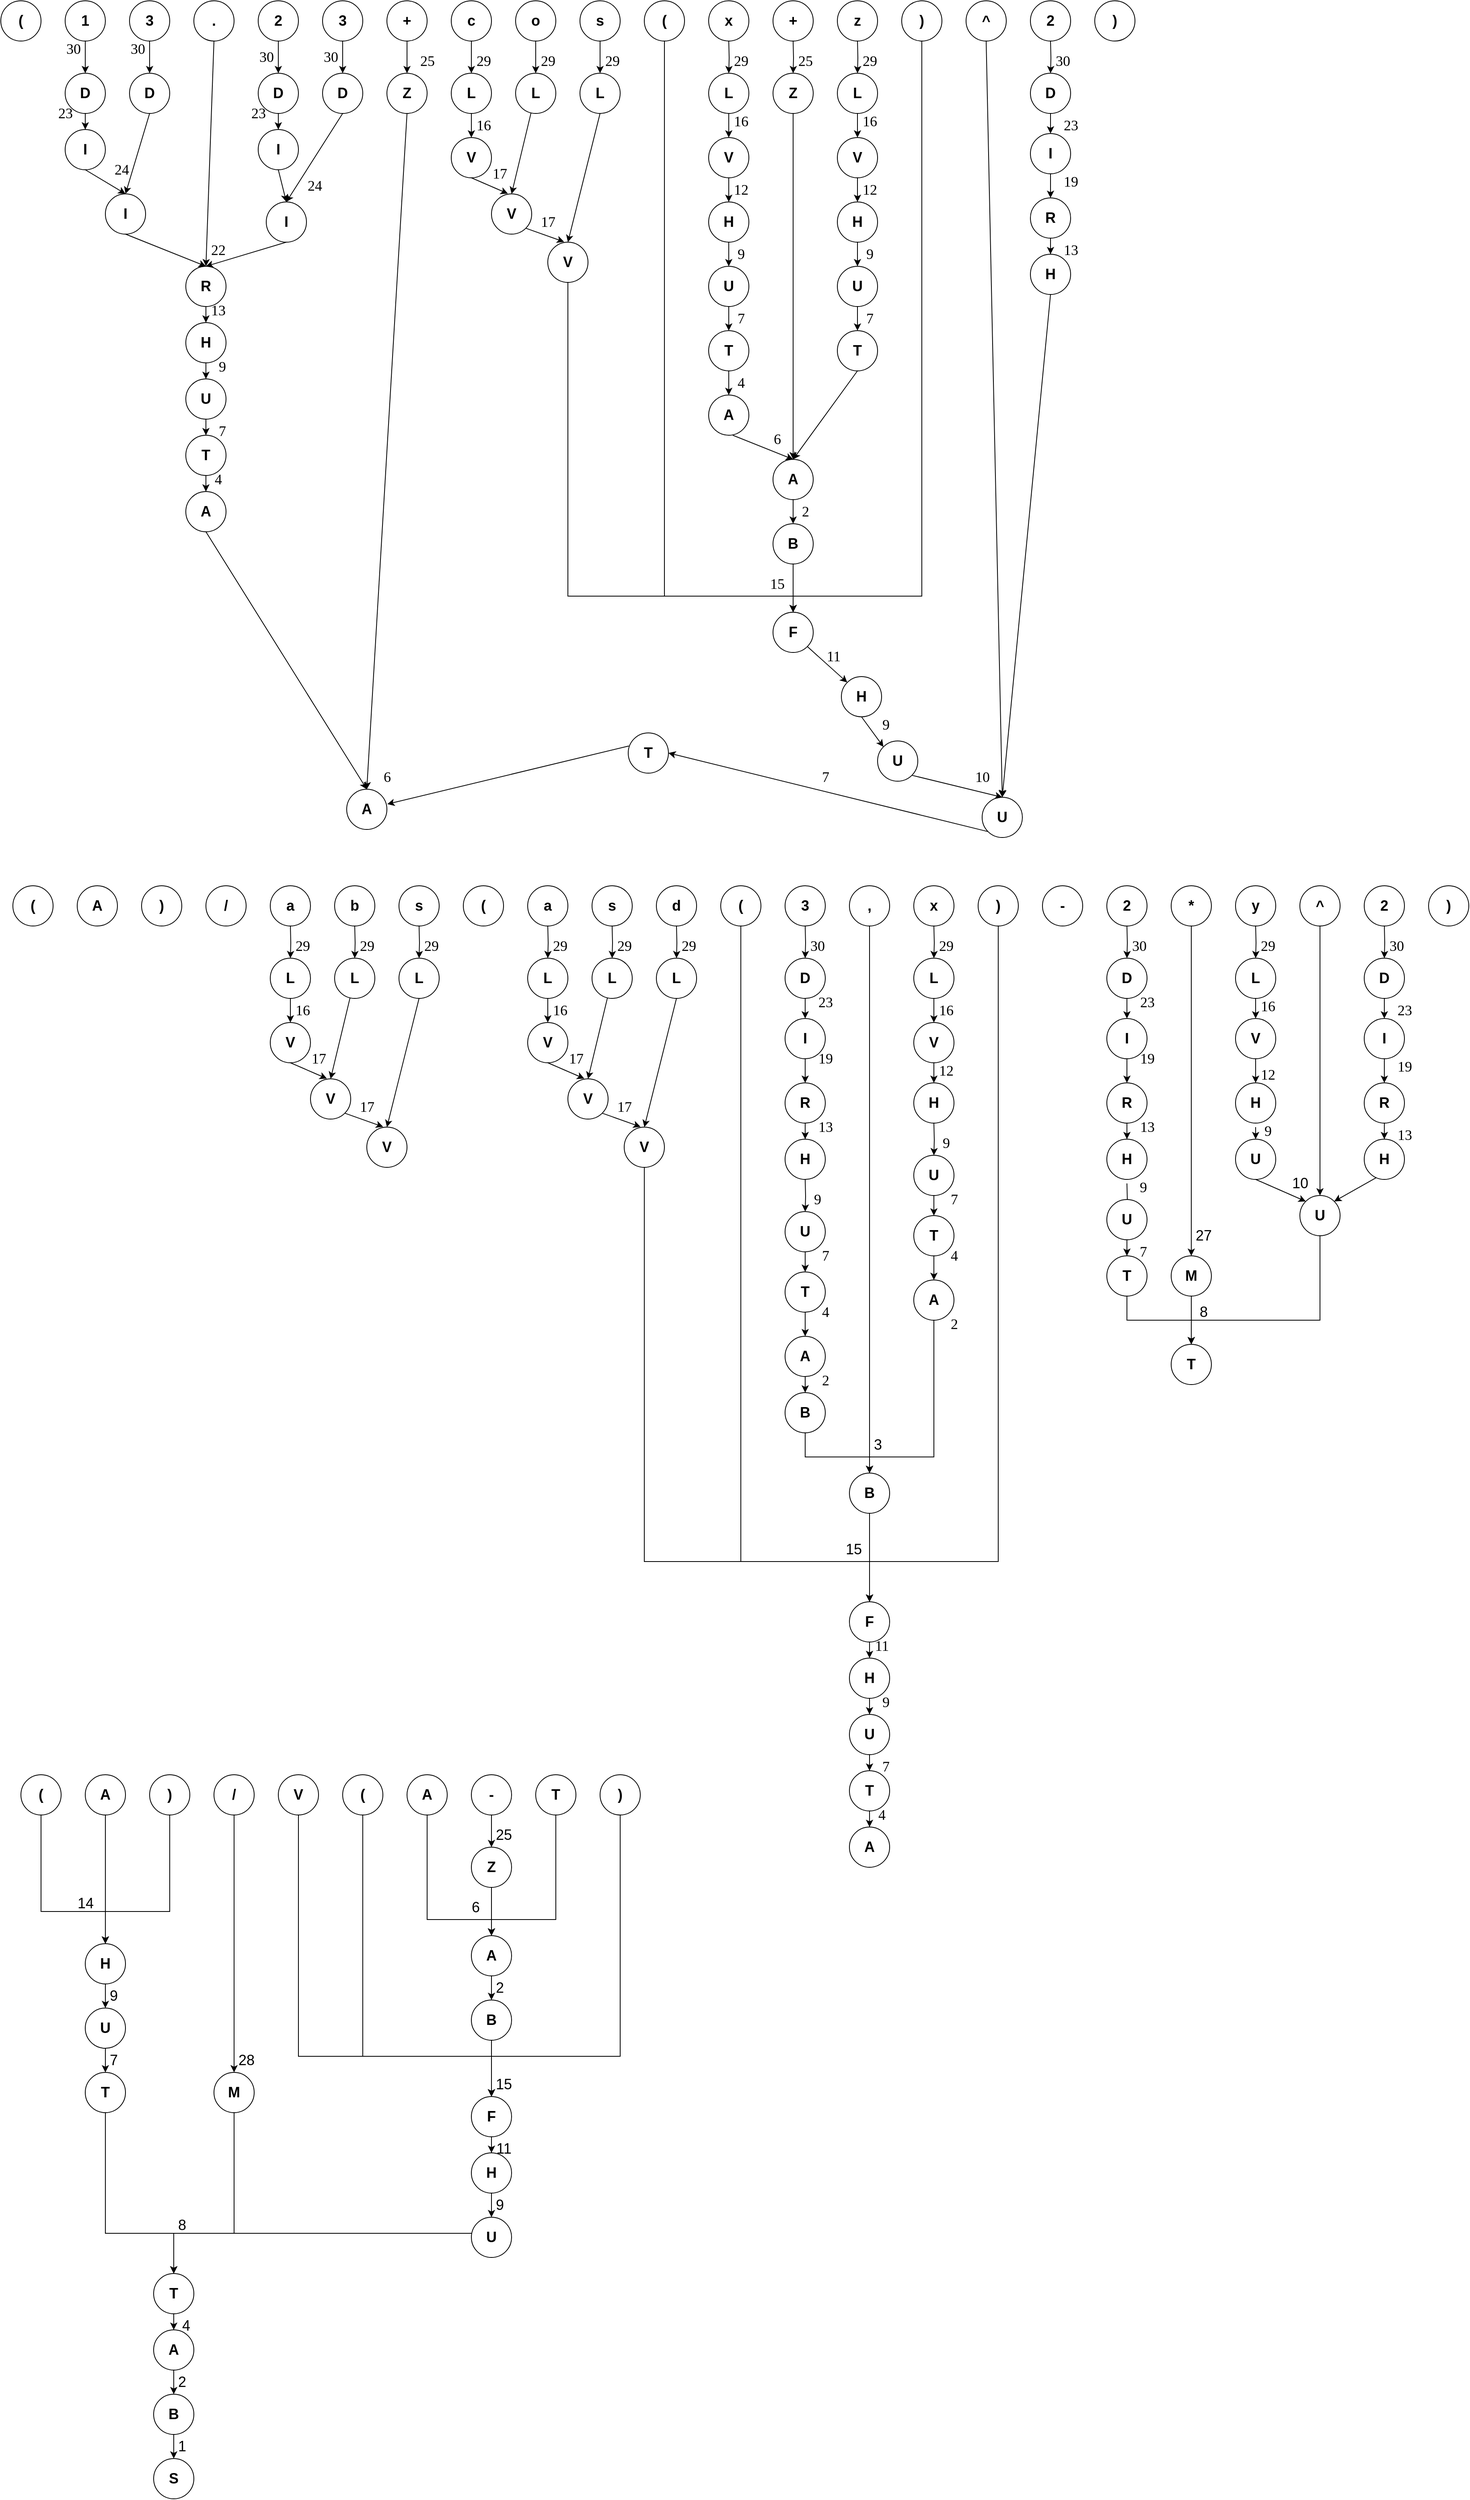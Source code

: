 <mxfile version="21.1.4" type="google">
  <diagram name="Page-1" id="wTXkZAzIEke7R5vGnhOi">
    <mxGraphModel grid="1" page="1" gridSize="10" guides="1" tooltips="1" connect="1" arrows="1" fold="1" pageScale="1" pageWidth="850" pageHeight="1100" math="0" shadow="0">
      <root>
        <mxCell id="0" />
        <mxCell id="1" parent="0" />
        <mxCell id="LtiFozr3K5Bf2lxsZp5m-28" style="edgeStyle=orthogonalEdgeStyle;rounded=0;orthogonalLoop=1;jettySize=auto;html=1;fontFamily=Verdana;fontSize=18;" edge="1" parent="1" source="LtiFozr3K5Bf2lxsZp5m-1" target="LtiFozr3K5Bf2lxsZp5m-26">
          <mxGeometry relative="1" as="geometry" />
        </mxCell>
        <mxCell id="LtiFozr3K5Bf2lxsZp5m-1" value="1" style="ellipse;whiteSpace=wrap;html=1;aspect=fixed;fontSize=18;fontStyle=1" vertex="1" parent="1">
          <mxGeometry x="-700" y="160" width="50" height="50" as="geometry" />
        </mxCell>
        <mxCell id="LtiFozr3K5Bf2lxsZp5m-29" style="edgeStyle=orthogonalEdgeStyle;rounded=0;orthogonalLoop=1;jettySize=auto;html=1;entryX=0.5;entryY=0;entryDx=0;entryDy=0;fontFamily=Verdana;fontSize=18;" edge="1" parent="1" source="LtiFozr3K5Bf2lxsZp5m-2" target="LtiFozr3K5Bf2lxsZp5m-27">
          <mxGeometry relative="1" as="geometry" />
        </mxCell>
        <mxCell id="LtiFozr3K5Bf2lxsZp5m-2" value="3" style="ellipse;whiteSpace=wrap;html=1;aspect=fixed;fontSize=18;fontStyle=1" vertex="1" parent="1">
          <mxGeometry x="-620" y="160" width="50" height="50" as="geometry" />
        </mxCell>
        <mxCell id="LtiFozr3K5Bf2lxsZp5m-3" value="." style="ellipse;whiteSpace=wrap;html=1;aspect=fixed;fontSize=18;fontStyle=1" vertex="1" parent="1">
          <mxGeometry x="-540" y="160" width="50" height="50" as="geometry" />
        </mxCell>
        <mxCell id="LtiFozr3K5Bf2lxsZp5m-88" style="edgeStyle=orthogonalEdgeStyle;rounded=0;orthogonalLoop=1;jettySize=auto;html=1;entryX=0.5;entryY=0;entryDx=0;entryDy=0;fontFamily=Verdana;fontSize=18;" edge="1" parent="1" source="LtiFozr3K5Bf2lxsZp5m-8" target="LtiFozr3K5Bf2lxsZp5m-67">
          <mxGeometry relative="1" as="geometry" />
        </mxCell>
        <mxCell id="LtiFozr3K5Bf2lxsZp5m-8" value="2" style="ellipse;whiteSpace=wrap;html=1;aspect=fixed;fontSize=18;fontStyle=1" vertex="1" parent="1">
          <mxGeometry x="-460" y="160" width="50" height="50" as="geometry" />
        </mxCell>
        <mxCell id="LtiFozr3K5Bf2lxsZp5m-89" style="edgeStyle=orthogonalEdgeStyle;rounded=0;orthogonalLoop=1;jettySize=auto;html=1;entryX=0.5;entryY=0;entryDx=0;entryDy=0;fontFamily=Verdana;fontSize=18;" edge="1" parent="1" source="LtiFozr3K5Bf2lxsZp5m-9" target="LtiFozr3K5Bf2lxsZp5m-68">
          <mxGeometry relative="1" as="geometry" />
        </mxCell>
        <mxCell id="LtiFozr3K5Bf2lxsZp5m-9" value="3" style="ellipse;whiteSpace=wrap;html=1;aspect=fixed;fontSize=18;fontStyle=1" vertex="1" parent="1">
          <mxGeometry x="-380" y="160" width="50" height="50" as="geometry" />
        </mxCell>
        <mxCell id="LtiFozr3K5Bf2lxsZp5m-92" style="edgeStyle=orthogonalEdgeStyle;rounded=0;orthogonalLoop=1;jettySize=auto;html=1;fontFamily=Verdana;fontSize=18;" edge="1" parent="1" source="LtiFozr3K5Bf2lxsZp5m-10">
          <mxGeometry relative="1" as="geometry">
            <mxPoint x="-275.0" y="250" as="targetPoint" />
          </mxGeometry>
        </mxCell>
        <mxCell id="LtiFozr3K5Bf2lxsZp5m-10" value="+" style="ellipse;whiteSpace=wrap;html=1;aspect=fixed;fontSize=18;fontStyle=1" vertex="1" parent="1">
          <mxGeometry x="-300" y="160" width="50" height="50" as="geometry" />
        </mxCell>
        <mxCell id="LtiFozr3K5Bf2lxsZp5m-11" value="c" style="ellipse;whiteSpace=wrap;html=1;aspect=fixed;fontSize=18;fontStyle=1" vertex="1" parent="1">
          <mxGeometry x="-220" y="160" width="50" height="50" as="geometry" />
        </mxCell>
        <mxCell id="LtiFozr3K5Bf2lxsZp5m-105" style="edgeStyle=orthogonalEdgeStyle;rounded=0;orthogonalLoop=1;jettySize=auto;html=1;entryX=0.5;entryY=0;entryDx=0;entryDy=0;fontFamily=Verdana;fontSize=18;" edge="1" parent="1" source="LtiFozr3K5Bf2lxsZp5m-12" target="LtiFozr3K5Bf2lxsZp5m-99">
          <mxGeometry relative="1" as="geometry" />
        </mxCell>
        <mxCell id="LtiFozr3K5Bf2lxsZp5m-12" value="o" style="ellipse;whiteSpace=wrap;html=1;aspect=fixed;fontSize=18;fontStyle=1" vertex="1" parent="1">
          <mxGeometry x="-140" y="160" width="50" height="50" as="geometry" />
        </mxCell>
        <mxCell id="LtiFozr3K5Bf2lxsZp5m-106" style="edgeStyle=orthogonalEdgeStyle;rounded=0;orthogonalLoop=1;jettySize=auto;html=1;fontFamily=Verdana;fontSize=18;" edge="1" parent="1" source="LtiFozr3K5Bf2lxsZp5m-13" target="LtiFozr3K5Bf2lxsZp5m-100">
          <mxGeometry relative="1" as="geometry" />
        </mxCell>
        <mxCell id="LtiFozr3K5Bf2lxsZp5m-13" value="s" style="ellipse;whiteSpace=wrap;html=1;aspect=fixed;fontSize=18;fontStyle=1" vertex="1" parent="1">
          <mxGeometry x="-60" y="160" width="50" height="50" as="geometry" />
        </mxCell>
        <mxCell id="LtiFozr3K5Bf2lxsZp5m-169" style="edgeStyle=orthogonalEdgeStyle;rounded=0;orthogonalLoop=1;jettySize=auto;html=1;entryX=0.5;entryY=0;entryDx=0;entryDy=0;fontFamily=Verdana;fontSize=18;" edge="1" parent="1" source="LtiFozr3K5Bf2lxsZp5m-14" target="LtiFozr3K5Bf2lxsZp5m-168">
          <mxGeometry relative="1" as="geometry">
            <Array as="points">
              <mxPoint x="45" y="900" />
              <mxPoint x="205" y="900" />
            </Array>
          </mxGeometry>
        </mxCell>
        <mxCell id="LtiFozr3K5Bf2lxsZp5m-14" value="(" style="ellipse;whiteSpace=wrap;html=1;aspect=fixed;fontSize=18;fontStyle=1" vertex="1" parent="1">
          <mxGeometry x="20" y="160" width="50" height="50" as="geometry" />
        </mxCell>
        <mxCell id="LtiFozr3K5Bf2lxsZp5m-15" value="x" style="ellipse;whiteSpace=wrap;html=1;aspect=fixed;fontSize=18;fontStyle=1" vertex="1" parent="1">
          <mxGeometry x="100" y="160" width="50" height="50" as="geometry" />
        </mxCell>
        <mxCell id="LtiFozr3K5Bf2lxsZp5m-16" value="+" style="ellipse;whiteSpace=wrap;html=1;aspect=fixed;fontSize=18;fontStyle=1" vertex="1" parent="1">
          <mxGeometry x="180" y="160" width="50" height="50" as="geometry" />
        </mxCell>
        <mxCell id="LtiFozr3K5Bf2lxsZp5m-19" value="z" style="ellipse;whiteSpace=wrap;html=1;aspect=fixed;fontSize=18;fontStyle=1" vertex="1" parent="1">
          <mxGeometry x="260" y="160" width="50" height="50" as="geometry" />
        </mxCell>
        <mxCell id="LtiFozr3K5Bf2lxsZp5m-170" style="edgeStyle=orthogonalEdgeStyle;rounded=0;orthogonalLoop=1;jettySize=auto;html=1;entryX=0.5;entryY=0;entryDx=0;entryDy=0;fontFamily=Verdana;fontSize=18;" edge="1" parent="1" source="LtiFozr3K5Bf2lxsZp5m-20" target="LtiFozr3K5Bf2lxsZp5m-168">
          <mxGeometry relative="1" as="geometry">
            <Array as="points">
              <mxPoint x="365" y="900" />
              <mxPoint x="205" y="900" />
            </Array>
          </mxGeometry>
        </mxCell>
        <mxCell id="LtiFozr3K5Bf2lxsZp5m-20" value=")" style="ellipse;whiteSpace=wrap;html=1;aspect=fixed;fontSize=18;fontStyle=1" vertex="1" parent="1">
          <mxGeometry x="340" y="160" width="50" height="50" as="geometry" />
        </mxCell>
        <mxCell id="LtiFozr3K5Bf2lxsZp5m-21" value="^" style="ellipse;whiteSpace=wrap;html=1;aspect=fixed;fontSize=18;fontStyle=1" vertex="1" parent="1">
          <mxGeometry x="420" y="160" width="50" height="50" as="geometry" />
        </mxCell>
        <mxCell id="LtiFozr3K5Bf2lxsZp5m-22" value="2" style="ellipse;whiteSpace=wrap;html=1;aspect=fixed;fontSize=18;fontStyle=1" vertex="1" parent="1">
          <mxGeometry x="500" y="160" width="50" height="50" as="geometry" />
        </mxCell>
        <mxCell id="LtiFozr3K5Bf2lxsZp5m-23" value=")" style="ellipse;whiteSpace=wrap;html=1;aspect=fixed;fontSize=18;fontStyle=1" vertex="1" parent="1">
          <mxGeometry x="580" y="160" width="50" height="50" as="geometry" />
        </mxCell>
        <mxCell id="LtiFozr3K5Bf2lxsZp5m-24" value="(" style="ellipse;whiteSpace=wrap;html=1;aspect=fixed;fontSize=18;fontStyle=1" vertex="1" parent="1">
          <mxGeometry x="-780" y="160" width="50" height="50" as="geometry" />
        </mxCell>
        <mxCell id="LtiFozr3K5Bf2lxsZp5m-32" style="edgeStyle=orthogonalEdgeStyle;rounded=0;orthogonalLoop=1;jettySize=auto;html=1;entryX=0.5;entryY=0;entryDx=0;entryDy=0;fontFamily=Verdana;fontSize=18;" edge="1" parent="1" source="LtiFozr3K5Bf2lxsZp5m-26" target="LtiFozr3K5Bf2lxsZp5m-30">
          <mxGeometry relative="1" as="geometry" />
        </mxCell>
        <mxCell id="LtiFozr3K5Bf2lxsZp5m-26" value="D" style="ellipse;whiteSpace=wrap;html=1;aspect=fixed;fontSize=18;fontStyle=1" vertex="1" parent="1">
          <mxGeometry x="-700" y="250" width="50" height="50" as="geometry" />
        </mxCell>
        <mxCell id="LtiFozr3K5Bf2lxsZp5m-27" value="D" style="ellipse;whiteSpace=wrap;html=1;aspect=fixed;fontSize=18;fontStyle=1" vertex="1" parent="1">
          <mxGeometry x="-620" y="250" width="50" height="50" as="geometry" />
        </mxCell>
        <mxCell id="LtiFozr3K5Bf2lxsZp5m-30" value="I" style="ellipse;whiteSpace=wrap;html=1;aspect=fixed;fontSize=18;fontStyle=1" vertex="1" parent="1">
          <mxGeometry x="-700" y="320" width="50" height="50" as="geometry" />
        </mxCell>
        <mxCell id="LtiFozr3K5Bf2lxsZp5m-31" value="I" style="ellipse;whiteSpace=wrap;html=1;aspect=fixed;fontSize=18;fontStyle=1" vertex="1" parent="1">
          <mxGeometry x="-650" y="400" width="50" height="50" as="geometry" />
        </mxCell>
        <mxCell id="LtiFozr3K5Bf2lxsZp5m-34" value="" style="endArrow=classic;html=1;rounded=0;fontFamily=Verdana;fontSize=18;exitX=0.5;exitY=1;exitDx=0;exitDy=0;entryX=0.5;entryY=0;entryDx=0;entryDy=0;" edge="1" parent="1" source="LtiFozr3K5Bf2lxsZp5m-27" target="LtiFozr3K5Bf2lxsZp5m-31">
          <mxGeometry width="50" height="50" relative="1" as="geometry">
            <mxPoint x="-730" y="400" as="sourcePoint" />
            <mxPoint x="-680" y="350" as="targetPoint" />
          </mxGeometry>
        </mxCell>
        <mxCell id="LtiFozr3K5Bf2lxsZp5m-35" value="" style="endArrow=classic;html=1;rounded=0;fontFamily=Verdana;fontSize=18;entryX=0.5;entryY=0;entryDx=0;entryDy=0;exitX=0.5;exitY=1;exitDx=0;exitDy=0;" edge="1" parent="1" source="LtiFozr3K5Bf2lxsZp5m-30" target="LtiFozr3K5Bf2lxsZp5m-31">
          <mxGeometry width="50" height="50" relative="1" as="geometry">
            <mxPoint x="-730" y="400" as="sourcePoint" />
            <mxPoint x="-680" y="350" as="targetPoint" />
          </mxGeometry>
        </mxCell>
        <mxCell id="LtiFozr3K5Bf2lxsZp5m-36" value="&lt;font style=&quot;font-size: 18px;&quot;&gt;30&lt;/font&gt;" style="text;html=1;align=center;verticalAlign=middle;resizable=0;points=[];autosize=1;strokeColor=none;fillColor=none;fontSize=18;fontFamily=Verdana;" vertex="1" parent="1">
          <mxGeometry x="-715" y="200" width="50" height="40" as="geometry" />
        </mxCell>
        <mxCell id="LtiFozr3K5Bf2lxsZp5m-37" value="&lt;font style=&quot;font-size: 18px;&quot;&gt;30&lt;/font&gt;" style="text;html=1;align=center;verticalAlign=middle;resizable=0;points=[];autosize=1;strokeColor=none;fillColor=none;fontSize=18;fontFamily=Verdana;" vertex="1" parent="1">
          <mxGeometry x="-635" y="200" width="50" height="40" as="geometry" />
        </mxCell>
        <mxCell id="LtiFozr3K5Bf2lxsZp5m-38" value="&lt;font style=&quot;font-size: 18px;&quot;&gt;23&lt;/font&gt;" style="text;html=1;align=center;verticalAlign=middle;resizable=0;points=[];autosize=1;strokeColor=none;fillColor=none;fontSize=18;fontFamily=Verdana;" vertex="1" parent="1">
          <mxGeometry x="-725" y="280" width="50" height="40" as="geometry" />
        </mxCell>
        <mxCell id="LtiFozr3K5Bf2lxsZp5m-39" value="&lt;font style=&quot;font-size: 18px;&quot;&gt;24&lt;/font&gt;" style="text;html=1;align=center;verticalAlign=middle;resizable=0;points=[];autosize=1;strokeColor=none;fillColor=none;fontSize=18;fontFamily=Verdana;" vertex="1" parent="1">
          <mxGeometry x="-655" y="350" width="50" height="40" as="geometry" />
        </mxCell>
        <mxCell id="LtiFozr3K5Bf2lxsZp5m-52" value="" style="endArrow=classic;html=1;rounded=0;fontFamily=Verdana;fontSize=18;entryX=0.5;entryY=0;entryDx=0;entryDy=0;exitX=0.5;exitY=1;exitDx=0;exitDy=0;" edge="1" parent="1" source="LtiFozr3K5Bf2lxsZp5m-31" target="LtiFozr3K5Bf2lxsZp5m-76">
          <mxGeometry width="50" height="50" relative="1" as="geometry">
            <mxPoint x="-665" y="380" as="sourcePoint" />
            <mxPoint x="-565" y="480.0" as="targetPoint" />
          </mxGeometry>
        </mxCell>
        <mxCell id="LtiFozr3K5Bf2lxsZp5m-54" value="" style="endArrow=classic;html=1;rounded=0;fontFamily=Verdana;fontSize=18;exitX=0.5;exitY=1;exitDx=0;exitDy=0;entryX=0.5;entryY=0;entryDx=0;entryDy=0;" edge="1" parent="1" source="LtiFozr3K5Bf2lxsZp5m-3" target="LtiFozr3K5Bf2lxsZp5m-76">
          <mxGeometry width="50" height="50" relative="1" as="geometry">
            <mxPoint x="-490" y="350" as="sourcePoint" />
            <mxPoint x="-565" y="480.0" as="targetPoint" />
          </mxGeometry>
        </mxCell>
        <mxCell id="LtiFozr3K5Bf2lxsZp5m-66" style="edgeStyle=orthogonalEdgeStyle;rounded=0;orthogonalLoop=1;jettySize=auto;html=1;entryX=0.5;entryY=0;entryDx=0;entryDy=0;fontFamily=Verdana;fontSize=18;" edge="1" parent="1" source="LtiFozr3K5Bf2lxsZp5m-67" target="LtiFozr3K5Bf2lxsZp5m-69">
          <mxGeometry relative="1" as="geometry" />
        </mxCell>
        <mxCell id="LtiFozr3K5Bf2lxsZp5m-67" value="D" style="ellipse;whiteSpace=wrap;html=1;aspect=fixed;fontSize=18;fontStyle=1" vertex="1" parent="1">
          <mxGeometry x="-460" y="250" width="50" height="50" as="geometry" />
        </mxCell>
        <mxCell id="LtiFozr3K5Bf2lxsZp5m-68" value="D" style="ellipse;whiteSpace=wrap;html=1;aspect=fixed;fontSize=18;fontStyle=1" vertex="1" parent="1">
          <mxGeometry x="-380" y="250" width="50" height="50" as="geometry" />
        </mxCell>
        <mxCell id="LtiFozr3K5Bf2lxsZp5m-69" value="I" style="ellipse;whiteSpace=wrap;html=1;aspect=fixed;fontSize=18;fontStyle=1" vertex="1" parent="1">
          <mxGeometry x="-460" y="320" width="50" height="50" as="geometry" />
        </mxCell>
        <mxCell id="LtiFozr3K5Bf2lxsZp5m-70" value="I" style="ellipse;whiteSpace=wrap;html=1;aspect=fixed;fontSize=18;fontStyle=1" vertex="1" parent="1">
          <mxGeometry x="-450" y="410" width="50" height="50" as="geometry" />
        </mxCell>
        <mxCell id="LtiFozr3K5Bf2lxsZp5m-71" value="" style="endArrow=classic;html=1;rounded=0;fontFamily=Verdana;fontSize=18;exitX=0.5;exitY=1;exitDx=0;exitDy=0;entryX=0.5;entryY=0;entryDx=0;entryDy=0;" edge="1" parent="1" source="LtiFozr3K5Bf2lxsZp5m-68" target="LtiFozr3K5Bf2lxsZp5m-70">
          <mxGeometry width="50" height="50" relative="1" as="geometry">
            <mxPoint x="-490" y="400" as="sourcePoint" />
            <mxPoint x="-440" y="350" as="targetPoint" />
          </mxGeometry>
        </mxCell>
        <mxCell id="LtiFozr3K5Bf2lxsZp5m-72" value="" style="endArrow=classic;html=1;rounded=0;fontFamily=Verdana;fontSize=18;entryX=0.5;entryY=0;entryDx=0;entryDy=0;exitX=0.5;exitY=1;exitDx=0;exitDy=0;" edge="1" parent="1" source="LtiFozr3K5Bf2lxsZp5m-69" target="LtiFozr3K5Bf2lxsZp5m-70">
          <mxGeometry width="50" height="50" relative="1" as="geometry">
            <mxPoint x="-490" y="400" as="sourcePoint" />
            <mxPoint x="-440" y="350" as="targetPoint" />
          </mxGeometry>
        </mxCell>
        <mxCell id="LtiFozr3K5Bf2lxsZp5m-73" value="&lt;font style=&quot;font-size: 18px;&quot;&gt;23&lt;/font&gt;" style="text;html=1;align=center;verticalAlign=middle;resizable=0;points=[];autosize=1;strokeColor=none;fillColor=none;fontSize=18;fontFamily=Verdana;" vertex="1" parent="1">
          <mxGeometry x="-485" y="280" width="50" height="40" as="geometry" />
        </mxCell>
        <mxCell id="LtiFozr3K5Bf2lxsZp5m-74" value="&lt;font style=&quot;font-size: 18px;&quot;&gt;24&lt;/font&gt;" style="text;html=1;align=center;verticalAlign=middle;resizable=0;points=[];autosize=1;strokeColor=none;fillColor=none;fontSize=18;fontFamily=Verdana;" vertex="1" parent="1">
          <mxGeometry x="-415" y="370" width="50" height="40" as="geometry" />
        </mxCell>
        <mxCell id="LtiFozr3K5Bf2lxsZp5m-75" style="edgeStyle=orthogonalEdgeStyle;rounded=0;orthogonalLoop=1;jettySize=auto;html=1;entryX=0.5;entryY=0;entryDx=0;entryDy=0;fontFamily=Verdana;fontSize=18;" edge="1" parent="1" source="LtiFozr3K5Bf2lxsZp5m-76" target="LtiFozr3K5Bf2lxsZp5m-80">
          <mxGeometry relative="1" as="geometry" />
        </mxCell>
        <mxCell id="LtiFozr3K5Bf2lxsZp5m-76" value="R" style="ellipse;whiteSpace=wrap;html=1;aspect=fixed;fontSize=18;fontStyle=1" vertex="1" parent="1">
          <mxGeometry x="-550" y="490" width="50" height="50" as="geometry" />
        </mxCell>
        <mxCell id="LtiFozr3K5Bf2lxsZp5m-77" value="" style="endArrow=classic;html=1;rounded=0;fontFamily=Verdana;fontSize=18;entryX=0.5;entryY=0;entryDx=0;entryDy=0;exitX=0.5;exitY=1;exitDx=0;exitDy=0;" edge="1" parent="1" source="LtiFozr3K5Bf2lxsZp5m-70" target="LtiFozr3K5Bf2lxsZp5m-76">
          <mxGeometry width="50" height="50" relative="1" as="geometry">
            <mxPoint x="-445.0" y="450" as="sourcePoint" />
            <mxPoint x="-435" y="410" as="targetPoint" />
          </mxGeometry>
        </mxCell>
        <mxCell id="LtiFozr3K5Bf2lxsZp5m-79" style="edgeStyle=orthogonalEdgeStyle;rounded=0;orthogonalLoop=1;jettySize=auto;html=1;fontFamily=Verdana;fontSize=18;" edge="1" parent="1" source="LtiFozr3K5Bf2lxsZp5m-80" target="LtiFozr3K5Bf2lxsZp5m-82">
          <mxGeometry relative="1" as="geometry" />
        </mxCell>
        <mxCell id="LtiFozr3K5Bf2lxsZp5m-80" value="H" style="ellipse;whiteSpace=wrap;html=1;aspect=fixed;fontSize=18;fontStyle=1" vertex="1" parent="1">
          <mxGeometry x="-550" y="560" width="50" height="50" as="geometry" />
        </mxCell>
        <mxCell id="LtiFozr3K5Bf2lxsZp5m-81" style="edgeStyle=orthogonalEdgeStyle;rounded=0;orthogonalLoop=1;jettySize=auto;html=1;entryX=0.5;entryY=0;entryDx=0;entryDy=0;fontFamily=Verdana;fontSize=18;" edge="1" parent="1" source="LtiFozr3K5Bf2lxsZp5m-82" target="LtiFozr3K5Bf2lxsZp5m-84">
          <mxGeometry relative="1" as="geometry" />
        </mxCell>
        <mxCell id="LtiFozr3K5Bf2lxsZp5m-82" value="U" style="ellipse;whiteSpace=wrap;html=1;aspect=fixed;fontSize=18;fontStyle=1" vertex="1" parent="1">
          <mxGeometry x="-550" y="630" width="50" height="50" as="geometry" />
        </mxCell>
        <mxCell id="LtiFozr3K5Bf2lxsZp5m-83" style="edgeStyle=orthogonalEdgeStyle;rounded=0;orthogonalLoop=1;jettySize=auto;html=1;entryX=0.5;entryY=0;entryDx=0;entryDy=0;fontFamily=Verdana;fontSize=18;" edge="1" parent="1" source="LtiFozr3K5Bf2lxsZp5m-84" target="LtiFozr3K5Bf2lxsZp5m-86">
          <mxGeometry relative="1" as="geometry" />
        </mxCell>
        <mxCell id="LtiFozr3K5Bf2lxsZp5m-84" value="T" style="ellipse;whiteSpace=wrap;html=1;aspect=fixed;fontSize=18;fontStyle=1" vertex="1" parent="1">
          <mxGeometry x="-550" y="700" width="50" height="50" as="geometry" />
        </mxCell>
        <mxCell id="LtiFozr3K5Bf2lxsZp5m-86" value="A" style="ellipse;whiteSpace=wrap;html=1;aspect=fixed;fontSize=18;fontStyle=1" vertex="1" parent="1">
          <mxGeometry x="-550" y="770" width="50" height="50" as="geometry" />
        </mxCell>
        <mxCell id="LtiFozr3K5Bf2lxsZp5m-90" value="&lt;font style=&quot;font-size: 18px;&quot;&gt;30&lt;/font&gt;" style="text;html=1;align=center;verticalAlign=middle;resizable=0;points=[];autosize=1;strokeColor=none;fillColor=none;fontSize=18;fontFamily=Verdana;" vertex="1" parent="1">
          <mxGeometry x="-475" y="210" width="50" height="40" as="geometry" />
        </mxCell>
        <mxCell id="LtiFozr3K5Bf2lxsZp5m-91" value="&lt;font style=&quot;font-size: 18px;&quot;&gt;30&lt;/font&gt;" style="text;html=1;align=center;verticalAlign=middle;resizable=0;points=[];autosize=1;strokeColor=none;fillColor=none;fontSize=18;fontFamily=Verdana;" vertex="1" parent="1">
          <mxGeometry x="-395" y="210" width="50" height="40" as="geometry" />
        </mxCell>
        <mxCell id="LtiFozr3K5Bf2lxsZp5m-93" value="Z" style="ellipse;whiteSpace=wrap;html=1;aspect=fixed;fontSize=18;fontStyle=1" vertex="1" parent="1">
          <mxGeometry x="-300" y="250" width="50" height="50" as="geometry" />
        </mxCell>
        <mxCell id="LtiFozr3K5Bf2lxsZp5m-101" style="edgeStyle=orthogonalEdgeStyle;rounded=0;orthogonalLoop=1;jettySize=auto;html=1;fontFamily=Verdana;fontSize=18;" edge="1" parent="1" source="LtiFozr3K5Bf2lxsZp5m-94" target="LtiFozr3K5Bf2lxsZp5m-98">
          <mxGeometry relative="1" as="geometry" />
        </mxCell>
        <mxCell id="LtiFozr3K5Bf2lxsZp5m-94" value="L" style="ellipse;whiteSpace=wrap;html=1;aspect=fixed;fontSize=18;fontStyle=1" vertex="1" parent="1">
          <mxGeometry x="-220" y="250" width="50" height="50" as="geometry" />
        </mxCell>
        <mxCell id="LtiFozr3K5Bf2lxsZp5m-95" style="edgeStyle=orthogonalEdgeStyle;rounded=0;orthogonalLoop=1;jettySize=auto;html=1;fontFamily=Verdana;fontSize=18;exitX=0.5;exitY=1;exitDx=0;exitDy=0;entryX=0.5;entryY=0;entryDx=0;entryDy=0;" edge="1" parent="1" source="LtiFozr3K5Bf2lxsZp5m-11" target="LtiFozr3K5Bf2lxsZp5m-94">
          <mxGeometry relative="1" as="geometry">
            <mxPoint x="-265.0" y="260" as="targetPoint" />
            <mxPoint x="-265" y="220" as="sourcePoint" />
          </mxGeometry>
        </mxCell>
        <mxCell id="LtiFozr3K5Bf2lxsZp5m-96" value="29" style="text;html=1;align=center;verticalAlign=middle;resizable=0;points=[];autosize=1;strokeColor=none;fillColor=none;fontSize=18;fontFamily=Verdana;" vertex="1" parent="1">
          <mxGeometry x="-205" y="215" width="50" height="40" as="geometry" />
        </mxCell>
        <mxCell id="LtiFozr3K5Bf2lxsZp5m-97" value="25" style="text;html=1;align=center;verticalAlign=middle;resizable=0;points=[];autosize=1;strokeColor=none;fillColor=none;fontSize=18;fontFamily=Verdana;" vertex="1" parent="1">
          <mxGeometry x="-275" y="215" width="50" height="40" as="geometry" />
        </mxCell>
        <mxCell id="LtiFozr3K5Bf2lxsZp5m-98" value="V" style="ellipse;whiteSpace=wrap;html=1;aspect=fixed;fontSize=18;fontStyle=1" vertex="1" parent="1">
          <mxGeometry x="-220" y="330" width="50" height="50" as="geometry" />
        </mxCell>
        <mxCell id="LtiFozr3K5Bf2lxsZp5m-99" value="L" style="ellipse;whiteSpace=wrap;html=1;aspect=fixed;fontSize=18;fontStyle=1" vertex="1" parent="1">
          <mxGeometry x="-140" y="250" width="50" height="50" as="geometry" />
        </mxCell>
        <mxCell id="LtiFozr3K5Bf2lxsZp5m-100" value="L" style="ellipse;whiteSpace=wrap;html=1;aspect=fixed;fontSize=18;fontStyle=1" vertex="1" parent="1">
          <mxGeometry x="-60" y="250" width="50" height="50" as="geometry" />
        </mxCell>
        <mxCell id="LtiFozr3K5Bf2lxsZp5m-102" value="V" style="ellipse;whiteSpace=wrap;html=1;aspect=fixed;fontSize=18;fontStyle=1" vertex="1" parent="1">
          <mxGeometry x="-170" y="400" width="50" height="50" as="geometry" />
        </mxCell>
        <mxCell id="LtiFozr3K5Bf2lxsZp5m-103" value="" style="endArrow=classic;html=1;rounded=0;fontFamily=Verdana;fontSize=18;exitX=0.5;exitY=1;exitDx=0;exitDy=0;entryX=0.407;entryY=-0.007;entryDx=0;entryDy=0;entryPerimeter=0;" edge="1" parent="1" source="LtiFozr3K5Bf2lxsZp5m-98" target="LtiFozr3K5Bf2lxsZp5m-102">
          <mxGeometry width="50" height="50" relative="1" as="geometry">
            <mxPoint x="-140" y="400" as="sourcePoint" />
            <mxPoint x="-90" y="350" as="targetPoint" />
          </mxGeometry>
        </mxCell>
        <mxCell id="LtiFozr3K5Bf2lxsZp5m-104" value="" style="endArrow=classic;html=1;rounded=0;fontFamily=Verdana;fontSize=18;entryX=0.5;entryY=0;entryDx=0;entryDy=0;" edge="1" parent="1" source="LtiFozr3K5Bf2lxsZp5m-99" target="LtiFozr3K5Bf2lxsZp5m-102">
          <mxGeometry width="50" height="50" relative="1" as="geometry">
            <mxPoint x="-185" y="390" as="sourcePoint" />
            <mxPoint x="-140" y="410" as="targetPoint" />
          </mxGeometry>
        </mxCell>
        <mxCell id="LtiFozr3K5Bf2lxsZp5m-172" style="edgeStyle=orthogonalEdgeStyle;rounded=0;orthogonalLoop=1;jettySize=auto;html=1;entryX=0.5;entryY=0;entryDx=0;entryDy=0;fontFamily=Verdana;fontSize=18;" edge="1" parent="1" source="LtiFozr3K5Bf2lxsZp5m-108" target="LtiFozr3K5Bf2lxsZp5m-168">
          <mxGeometry relative="1" as="geometry">
            <Array as="points">
              <mxPoint x="-75" y="900" />
              <mxPoint x="205" y="900" />
            </Array>
          </mxGeometry>
        </mxCell>
        <mxCell id="LtiFozr3K5Bf2lxsZp5m-108" value="V" style="ellipse;whiteSpace=wrap;html=1;aspect=fixed;fontSize=18;fontStyle=1" vertex="1" parent="1">
          <mxGeometry x="-100" y="460" width="50" height="50" as="geometry" />
        </mxCell>
        <mxCell id="LtiFozr3K5Bf2lxsZp5m-109" value="" style="endArrow=classic;html=1;rounded=0;fontFamily=Verdana;fontSize=18;entryX=0.407;entryY=-0.007;entryDx=0;entryDy=0;entryPerimeter=0;exitX=1;exitY=1;exitDx=0;exitDy=0;" edge="1" parent="1" source="LtiFozr3K5Bf2lxsZp5m-102" target="LtiFozr3K5Bf2lxsZp5m-108">
          <mxGeometry width="50" height="50" relative="1" as="geometry">
            <mxPoint x="-90" y="421" as="sourcePoint" />
            <mxPoint x="15" y="391" as="targetPoint" />
          </mxGeometry>
        </mxCell>
        <mxCell id="LtiFozr3K5Bf2lxsZp5m-110" value="" style="endArrow=classic;html=1;rounded=0;fontFamily=Verdana;fontSize=18;entryX=0.5;entryY=0;entryDx=0;entryDy=0;exitX=0.5;exitY=1;exitDx=0;exitDy=0;" edge="1" parent="1" source="LtiFozr3K5Bf2lxsZp5m-100" target="LtiFozr3K5Bf2lxsZp5m-108">
          <mxGeometry width="50" height="50" relative="1" as="geometry">
            <mxPoint x="-30" y="310" as="sourcePoint" />
            <mxPoint x="-35" y="451" as="targetPoint" />
          </mxGeometry>
        </mxCell>
        <mxCell id="LtiFozr3K5Bf2lxsZp5m-111" value="29" style="text;html=1;align=center;verticalAlign=middle;resizable=0;points=[];autosize=1;strokeColor=none;fillColor=none;fontSize=18;fontFamily=Verdana;" vertex="1" parent="1">
          <mxGeometry x="-125" y="215" width="50" height="40" as="geometry" />
        </mxCell>
        <mxCell id="LtiFozr3K5Bf2lxsZp5m-112" value="29" style="text;html=1;align=center;verticalAlign=middle;resizable=0;points=[];autosize=1;strokeColor=none;fillColor=none;fontSize=18;fontFamily=Verdana;" vertex="1" parent="1">
          <mxGeometry x="-45" y="215" width="50" height="40" as="geometry" />
        </mxCell>
        <mxCell id="LtiFozr3K5Bf2lxsZp5m-113" value="16" style="text;html=1;align=center;verticalAlign=middle;resizable=0;points=[];autosize=1;strokeColor=none;fillColor=none;fontSize=18;fontFamily=Verdana;" vertex="1" parent="1">
          <mxGeometry x="-205" y="295" width="50" height="40" as="geometry" />
        </mxCell>
        <mxCell id="LtiFozr3K5Bf2lxsZp5m-115" value="17" style="text;html=1;align=center;verticalAlign=middle;resizable=0;points=[];autosize=1;strokeColor=none;fillColor=none;fontSize=18;fontFamily=Verdana;" vertex="1" parent="1">
          <mxGeometry x="-185" y="355" width="50" height="40" as="geometry" />
        </mxCell>
        <mxCell id="LtiFozr3K5Bf2lxsZp5m-116" value="17" style="text;html=1;align=center;verticalAlign=middle;resizable=0;points=[];autosize=1;strokeColor=none;fillColor=none;fontSize=18;fontFamily=Verdana;" vertex="1" parent="1">
          <mxGeometry x="-125" y="415" width="50" height="40" as="geometry" />
        </mxCell>
        <mxCell id="LtiFozr3K5Bf2lxsZp5m-117" style="edgeStyle=orthogonalEdgeStyle;rounded=0;orthogonalLoop=1;jettySize=auto;html=1;fontFamily=Verdana;fontSize=18;" edge="1" parent="1" target="LtiFozr3K5Bf2lxsZp5m-118">
          <mxGeometry relative="1" as="geometry">
            <mxPoint x="125" y="210" as="sourcePoint" />
          </mxGeometry>
        </mxCell>
        <mxCell id="LtiFozr3K5Bf2lxsZp5m-132" style="edgeStyle=orthogonalEdgeStyle;rounded=0;orthogonalLoop=1;jettySize=auto;html=1;entryX=0.5;entryY=0;entryDx=0;entryDy=0;fontFamily=Verdana;fontSize=18;" edge="1" parent="1" source="LtiFozr3K5Bf2lxsZp5m-118" target="LtiFozr3K5Bf2lxsZp5m-130">
          <mxGeometry relative="1" as="geometry" />
        </mxCell>
        <mxCell id="LtiFozr3K5Bf2lxsZp5m-118" value="L" style="ellipse;whiteSpace=wrap;html=1;aspect=fixed;fontSize=18;fontStyle=1" vertex="1" parent="1">
          <mxGeometry x="100" y="250" width="50" height="50" as="geometry" />
        </mxCell>
        <mxCell id="LtiFozr3K5Bf2lxsZp5m-119" value="29" style="text;html=1;align=center;verticalAlign=middle;resizable=0;points=[];autosize=1;strokeColor=none;fillColor=none;fontSize=18;fontFamily=Verdana;" vertex="1" parent="1">
          <mxGeometry x="115" y="215" width="50" height="40" as="geometry" />
        </mxCell>
        <mxCell id="LtiFozr3K5Bf2lxsZp5m-120" style="edgeStyle=orthogonalEdgeStyle;rounded=0;orthogonalLoop=1;jettySize=auto;html=1;fontFamily=Verdana;fontSize=18;" edge="1" parent="1" target="LtiFozr3K5Bf2lxsZp5m-121">
          <mxGeometry relative="1" as="geometry">
            <mxPoint x="285" y="210" as="sourcePoint" />
          </mxGeometry>
        </mxCell>
        <mxCell id="LtiFozr3K5Bf2lxsZp5m-121" value="L" style="ellipse;whiteSpace=wrap;html=1;aspect=fixed;fontSize=18;fontStyle=1" vertex="1" parent="1">
          <mxGeometry x="260" y="250" width="50" height="50" as="geometry" />
        </mxCell>
        <mxCell id="LtiFozr3K5Bf2lxsZp5m-122" value="29" style="text;html=1;align=center;verticalAlign=middle;resizable=0;points=[];autosize=1;strokeColor=none;fillColor=none;fontSize=18;fontFamily=Verdana;" vertex="1" parent="1">
          <mxGeometry x="275" y="215" width="50" height="40" as="geometry" />
        </mxCell>
        <mxCell id="LtiFozr3K5Bf2lxsZp5m-123" style="edgeStyle=orthogonalEdgeStyle;rounded=0;orthogonalLoop=1;jettySize=auto;html=1;fontFamily=Verdana;fontSize=18;" edge="1" parent="1" target="LtiFozr3K5Bf2lxsZp5m-124">
          <mxGeometry relative="1" as="geometry">
            <mxPoint x="525" y="210" as="sourcePoint" />
          </mxGeometry>
        </mxCell>
        <mxCell id="LtiFozr3K5Bf2lxsZp5m-199" style="edgeStyle=orthogonalEdgeStyle;rounded=0;orthogonalLoop=1;jettySize=auto;html=1;entryX=0.5;entryY=0;entryDx=0;entryDy=0;fontFamily=Verdana;fontSize=18;" edge="1" parent="1" source="LtiFozr3K5Bf2lxsZp5m-124" target="LtiFozr3K5Bf2lxsZp5m-182">
          <mxGeometry relative="1" as="geometry" />
        </mxCell>
        <mxCell id="LtiFozr3K5Bf2lxsZp5m-124" value="D" style="ellipse;whiteSpace=wrap;html=1;aspect=fixed;fontSize=18;fontStyle=1" vertex="1" parent="1">
          <mxGeometry x="500" y="250" width="50" height="50" as="geometry" />
        </mxCell>
        <mxCell id="LtiFozr3K5Bf2lxsZp5m-125" value="30" style="text;html=1;align=center;verticalAlign=middle;resizable=0;points=[];autosize=1;strokeColor=none;fillColor=none;fontSize=18;fontFamily=Verdana;" vertex="1" parent="1">
          <mxGeometry x="515" y="215" width="50" height="40" as="geometry" />
        </mxCell>
        <mxCell id="LtiFozr3K5Bf2lxsZp5m-126" style="edgeStyle=orthogonalEdgeStyle;rounded=0;orthogonalLoop=1;jettySize=auto;html=1;fontFamily=Verdana;fontSize=18;" edge="1" parent="1" target="LtiFozr3K5Bf2lxsZp5m-127">
          <mxGeometry relative="1" as="geometry">
            <mxPoint x="205" y="210" as="sourcePoint" />
          </mxGeometry>
        </mxCell>
        <mxCell id="LtiFozr3K5Bf2lxsZp5m-127" value="Z" style="ellipse;whiteSpace=wrap;html=1;aspect=fixed;fontSize=18;fontStyle=1" vertex="1" parent="1">
          <mxGeometry x="180" y="250" width="50" height="50" as="geometry" />
        </mxCell>
        <mxCell id="LtiFozr3K5Bf2lxsZp5m-128" value="25" style="text;html=1;align=center;verticalAlign=middle;resizable=0;points=[];autosize=1;strokeColor=none;fillColor=none;fontSize=18;fontFamily=Verdana;" vertex="1" parent="1">
          <mxGeometry x="195" y="215" width="50" height="40" as="geometry" />
        </mxCell>
        <mxCell id="LtiFozr3K5Bf2lxsZp5m-133" style="edgeStyle=orthogonalEdgeStyle;rounded=0;orthogonalLoop=1;jettySize=auto;html=1;entryX=0.5;entryY=0;entryDx=0;entryDy=0;fontFamily=Verdana;fontSize=18;" edge="1" parent="1" source="LtiFozr3K5Bf2lxsZp5m-130" target="LtiFozr3K5Bf2lxsZp5m-131">
          <mxGeometry relative="1" as="geometry" />
        </mxCell>
        <mxCell id="LtiFozr3K5Bf2lxsZp5m-130" value="V" style="ellipse;whiteSpace=wrap;html=1;aspect=fixed;fontSize=18;fontStyle=1" vertex="1" parent="1">
          <mxGeometry x="100" y="330" width="50" height="50" as="geometry" />
        </mxCell>
        <mxCell id="LtiFozr3K5Bf2lxsZp5m-131" value="H" style="ellipse;whiteSpace=wrap;html=1;aspect=fixed;fontSize=18;fontStyle=1" vertex="1" parent="1">
          <mxGeometry x="100" y="410" width="50" height="50" as="geometry" />
        </mxCell>
        <mxCell id="LtiFozr3K5Bf2lxsZp5m-134" value="12" style="text;html=1;align=center;verticalAlign=middle;resizable=0;points=[];autosize=1;strokeColor=none;fillColor=none;fontSize=18;fontFamily=Verdana;" vertex="1" parent="1">
          <mxGeometry x="115" y="375" width="50" height="40" as="geometry" />
        </mxCell>
        <mxCell id="LtiFozr3K5Bf2lxsZp5m-136" value="16" style="text;html=1;align=center;verticalAlign=middle;resizable=0;points=[];autosize=1;strokeColor=none;fillColor=none;fontSize=18;fontFamily=Verdana;" vertex="1" parent="1">
          <mxGeometry x="115" y="290" width="50" height="40" as="geometry" />
        </mxCell>
        <mxCell id="LtiFozr3K5Bf2lxsZp5m-137" value="U" style="ellipse;whiteSpace=wrap;html=1;aspect=fixed;fontSize=18;fontStyle=1" vertex="1" parent="1">
          <mxGeometry x="100" y="490" width="50" height="50" as="geometry" />
        </mxCell>
        <mxCell id="LtiFozr3K5Bf2lxsZp5m-138" style="edgeStyle=orthogonalEdgeStyle;rounded=0;orthogonalLoop=1;jettySize=auto;html=1;entryX=0.5;entryY=0;entryDx=0;entryDy=0;fontFamily=Verdana;fontSize=18;" edge="1" parent="1" target="LtiFozr3K5Bf2lxsZp5m-137">
          <mxGeometry relative="1" as="geometry">
            <mxPoint x="125" y="460" as="sourcePoint" />
            <mxPoint x="125" y="490" as="targetPoint" />
          </mxGeometry>
        </mxCell>
        <mxCell id="LtiFozr3K5Bf2lxsZp5m-139" value="9" style="text;html=1;align=center;verticalAlign=middle;resizable=0;points=[];autosize=1;strokeColor=none;fillColor=none;fontSize=18;fontFamily=Verdana;" vertex="1" parent="1">
          <mxGeometry x="125" y="455" width="30" height="40" as="geometry" />
        </mxCell>
        <mxCell id="LtiFozr3K5Bf2lxsZp5m-140" value="T" style="ellipse;whiteSpace=wrap;html=1;aspect=fixed;fontSize=18;fontStyle=1" vertex="1" parent="1">
          <mxGeometry x="100" y="570" width="50" height="50" as="geometry" />
        </mxCell>
        <mxCell id="LtiFozr3K5Bf2lxsZp5m-141" style="edgeStyle=orthogonalEdgeStyle;rounded=0;orthogonalLoop=1;jettySize=auto;html=1;entryX=0.5;entryY=0;entryDx=0;entryDy=0;fontFamily=Verdana;fontSize=18;" edge="1" parent="1" target="LtiFozr3K5Bf2lxsZp5m-140">
          <mxGeometry relative="1" as="geometry">
            <mxPoint x="125" y="540" as="sourcePoint" />
            <mxPoint x="125" y="570" as="targetPoint" />
          </mxGeometry>
        </mxCell>
        <mxCell id="LtiFozr3K5Bf2lxsZp5m-142" value="7" style="text;html=1;align=center;verticalAlign=middle;resizable=0;points=[];autosize=1;strokeColor=none;fillColor=none;fontSize=18;fontFamily=Verdana;" vertex="1" parent="1">
          <mxGeometry x="125" y="535" width="30" height="40" as="geometry" />
        </mxCell>
        <mxCell id="LtiFozr3K5Bf2lxsZp5m-143" value="A" style="ellipse;whiteSpace=wrap;html=1;aspect=fixed;fontSize=18;fontStyle=1" vertex="1" parent="1">
          <mxGeometry x="100" y="650" width="50" height="50" as="geometry" />
        </mxCell>
        <mxCell id="LtiFozr3K5Bf2lxsZp5m-144" style="edgeStyle=orthogonalEdgeStyle;rounded=0;orthogonalLoop=1;jettySize=auto;html=1;entryX=0.5;entryY=0;entryDx=0;entryDy=0;fontFamily=Verdana;fontSize=18;" edge="1" parent="1" target="LtiFozr3K5Bf2lxsZp5m-143">
          <mxGeometry relative="1" as="geometry">
            <mxPoint x="125" y="620" as="sourcePoint" />
            <mxPoint x="125" y="650" as="targetPoint" />
          </mxGeometry>
        </mxCell>
        <mxCell id="LtiFozr3K5Bf2lxsZp5m-145" value="4" style="text;html=1;align=center;verticalAlign=middle;resizable=0;points=[];autosize=1;strokeColor=none;fillColor=none;fontSize=18;fontFamily=Verdana;" vertex="1" parent="1">
          <mxGeometry x="125" y="615" width="30" height="40" as="geometry" />
        </mxCell>
        <mxCell id="LtiFozr3K5Bf2lxsZp5m-146" style="edgeStyle=orthogonalEdgeStyle;rounded=0;orthogonalLoop=1;jettySize=auto;html=1;entryX=0.5;entryY=0;entryDx=0;entryDy=0;fontFamily=Verdana;fontSize=18;" edge="1" parent="1" target="LtiFozr3K5Bf2lxsZp5m-148">
          <mxGeometry relative="1" as="geometry">
            <mxPoint x="285" y="300" as="sourcePoint" />
          </mxGeometry>
        </mxCell>
        <mxCell id="LtiFozr3K5Bf2lxsZp5m-147" style="edgeStyle=orthogonalEdgeStyle;rounded=0;orthogonalLoop=1;jettySize=auto;html=1;entryX=0.5;entryY=0;entryDx=0;entryDy=0;fontFamily=Verdana;fontSize=18;" edge="1" parent="1" source="LtiFozr3K5Bf2lxsZp5m-148" target="LtiFozr3K5Bf2lxsZp5m-149">
          <mxGeometry relative="1" as="geometry" />
        </mxCell>
        <mxCell id="LtiFozr3K5Bf2lxsZp5m-148" value="V" style="ellipse;whiteSpace=wrap;html=1;aspect=fixed;fontSize=18;fontStyle=1" vertex="1" parent="1">
          <mxGeometry x="260" y="330" width="50" height="50" as="geometry" />
        </mxCell>
        <mxCell id="LtiFozr3K5Bf2lxsZp5m-149" value="H" style="ellipse;whiteSpace=wrap;html=1;aspect=fixed;fontSize=18;fontStyle=1" vertex="1" parent="1">
          <mxGeometry x="260" y="410" width="50" height="50" as="geometry" />
        </mxCell>
        <mxCell id="LtiFozr3K5Bf2lxsZp5m-150" value="12" style="text;html=1;align=center;verticalAlign=middle;resizable=0;points=[];autosize=1;strokeColor=none;fillColor=none;fontSize=18;fontFamily=Verdana;" vertex="1" parent="1">
          <mxGeometry x="275" y="375" width="50" height="40" as="geometry" />
        </mxCell>
        <mxCell id="LtiFozr3K5Bf2lxsZp5m-151" value="16" style="text;html=1;align=center;verticalAlign=middle;resizable=0;points=[];autosize=1;strokeColor=none;fillColor=none;fontSize=18;fontFamily=Verdana;" vertex="1" parent="1">
          <mxGeometry x="275" y="290" width="50" height="40" as="geometry" />
        </mxCell>
        <mxCell id="LtiFozr3K5Bf2lxsZp5m-152" value="U" style="ellipse;whiteSpace=wrap;html=1;aspect=fixed;fontSize=18;fontStyle=1" vertex="1" parent="1">
          <mxGeometry x="260" y="490" width="50" height="50" as="geometry" />
        </mxCell>
        <mxCell id="LtiFozr3K5Bf2lxsZp5m-153" style="edgeStyle=orthogonalEdgeStyle;rounded=0;orthogonalLoop=1;jettySize=auto;html=1;entryX=0.5;entryY=0;entryDx=0;entryDy=0;fontFamily=Verdana;fontSize=18;" edge="1" parent="1" target="LtiFozr3K5Bf2lxsZp5m-152">
          <mxGeometry relative="1" as="geometry">
            <mxPoint x="285" y="460" as="sourcePoint" />
            <mxPoint x="285" y="490" as="targetPoint" />
          </mxGeometry>
        </mxCell>
        <mxCell id="LtiFozr3K5Bf2lxsZp5m-154" value="9" style="text;html=1;align=center;verticalAlign=middle;resizable=0;points=[];autosize=1;strokeColor=none;fillColor=none;fontSize=18;fontFamily=Verdana;" vertex="1" parent="1">
          <mxGeometry x="285" y="455" width="30" height="40" as="geometry" />
        </mxCell>
        <mxCell id="LtiFozr3K5Bf2lxsZp5m-155" value="T" style="ellipse;whiteSpace=wrap;html=1;aspect=fixed;fontSize=18;fontStyle=1" vertex="1" parent="1">
          <mxGeometry x="260" y="570" width="50" height="50" as="geometry" />
        </mxCell>
        <mxCell id="LtiFozr3K5Bf2lxsZp5m-156" style="edgeStyle=orthogonalEdgeStyle;rounded=0;orthogonalLoop=1;jettySize=auto;html=1;entryX=0.5;entryY=0;entryDx=0;entryDy=0;fontFamily=Verdana;fontSize=18;" edge="1" parent="1" target="LtiFozr3K5Bf2lxsZp5m-155">
          <mxGeometry relative="1" as="geometry">
            <mxPoint x="285" y="540" as="sourcePoint" />
            <mxPoint x="285" y="570" as="targetPoint" />
          </mxGeometry>
        </mxCell>
        <mxCell id="LtiFozr3K5Bf2lxsZp5m-157" value="7" style="text;html=1;align=center;verticalAlign=middle;resizable=0;points=[];autosize=1;strokeColor=none;fillColor=none;fontSize=18;fontFamily=Verdana;" vertex="1" parent="1">
          <mxGeometry x="285" y="535" width="30" height="40" as="geometry" />
        </mxCell>
        <mxCell id="LtiFozr3K5Bf2lxsZp5m-166" style="edgeStyle=orthogonalEdgeStyle;rounded=0;orthogonalLoop=1;jettySize=auto;html=1;entryX=0.5;entryY=0;entryDx=0;entryDy=0;fontFamily=Verdana;fontSize=18;" edge="1" parent="1" source="LtiFozr3K5Bf2lxsZp5m-158" target="LtiFozr3K5Bf2lxsZp5m-165">
          <mxGeometry relative="1" as="geometry" />
        </mxCell>
        <mxCell id="LtiFozr3K5Bf2lxsZp5m-158" value="A" style="ellipse;whiteSpace=wrap;html=1;aspect=fixed;fontSize=18;fontStyle=1" vertex="1" parent="1">
          <mxGeometry x="180" y="730" width="50" height="50" as="geometry" />
        </mxCell>
        <mxCell id="LtiFozr3K5Bf2lxsZp5m-161" value="" style="endArrow=classic;html=1;rounded=0;fontFamily=Verdana;fontSize=18;entryX=0.5;entryY=0;entryDx=0;entryDy=0;" edge="1" parent="1" target="LtiFozr3K5Bf2lxsZp5m-158">
          <mxGeometry width="50" height="50" relative="1" as="geometry">
            <mxPoint x="130" y="700" as="sourcePoint" />
            <mxPoint x="-60" y="540" as="targetPoint" />
          </mxGeometry>
        </mxCell>
        <mxCell id="LtiFozr3K5Bf2lxsZp5m-162" value="" style="endArrow=classic;html=1;rounded=0;fontFamily=Verdana;fontSize=18;entryX=0.5;entryY=0;entryDx=0;entryDy=0;exitX=0.5;exitY=1;exitDx=0;exitDy=0;" edge="1" parent="1" source="LtiFozr3K5Bf2lxsZp5m-127" target="LtiFozr3K5Bf2lxsZp5m-158">
          <mxGeometry width="50" height="50" relative="1" as="geometry">
            <mxPoint x="140" y="710" as="sourcePoint" />
            <mxPoint x="215" y="740" as="targetPoint" />
          </mxGeometry>
        </mxCell>
        <mxCell id="LtiFozr3K5Bf2lxsZp5m-163" value="" style="endArrow=classic;html=1;rounded=0;fontFamily=Verdana;fontSize=18;entryX=0.5;entryY=0;entryDx=0;entryDy=0;exitX=0.5;exitY=1;exitDx=0;exitDy=0;" edge="1" parent="1" source="LtiFozr3K5Bf2lxsZp5m-155" target="LtiFozr3K5Bf2lxsZp5m-158">
          <mxGeometry width="50" height="50" relative="1" as="geometry">
            <mxPoint x="140" y="710" as="sourcePoint" />
            <mxPoint x="215" y="740" as="targetPoint" />
          </mxGeometry>
        </mxCell>
        <mxCell id="LtiFozr3K5Bf2lxsZp5m-164" value="6" style="text;html=1;align=center;verticalAlign=middle;resizable=0;points=[];autosize=1;strokeColor=none;fillColor=none;fontSize=18;fontFamily=Verdana;" vertex="1" parent="1">
          <mxGeometry x="170" y="685" width="30" height="40" as="geometry" />
        </mxCell>
        <mxCell id="LtiFozr3K5Bf2lxsZp5m-171" style="edgeStyle=orthogonalEdgeStyle;rounded=0;orthogonalLoop=1;jettySize=auto;html=1;fontFamily=Verdana;fontSize=18;" edge="1" parent="1" source="LtiFozr3K5Bf2lxsZp5m-165">
          <mxGeometry relative="1" as="geometry">
            <mxPoint x="205" y="920" as="targetPoint" />
          </mxGeometry>
        </mxCell>
        <mxCell id="LtiFozr3K5Bf2lxsZp5m-165" value="B" style="ellipse;whiteSpace=wrap;html=1;aspect=fixed;fontSize=18;fontStyle=1" vertex="1" parent="1">
          <mxGeometry x="180" y="810" width="50" height="50" as="geometry" />
        </mxCell>
        <mxCell id="LtiFozr3K5Bf2lxsZp5m-167" value="2" style="text;html=1;align=center;verticalAlign=middle;resizable=0;points=[];autosize=1;strokeColor=none;fillColor=none;fontSize=18;fontFamily=Verdana;" vertex="1" parent="1">
          <mxGeometry x="205" y="775" width="30" height="40" as="geometry" />
        </mxCell>
        <mxCell id="LtiFozr3K5Bf2lxsZp5m-168" value="F" style="ellipse;whiteSpace=wrap;html=1;aspect=fixed;fontSize=18;fontStyle=1" vertex="1" parent="1">
          <mxGeometry x="180" y="920" width="50" height="50" as="geometry" />
        </mxCell>
        <mxCell id="LtiFozr3K5Bf2lxsZp5m-173" value="15" style="text;html=1;align=center;verticalAlign=middle;resizable=0;points=[];autosize=1;strokeColor=none;fillColor=none;fontSize=18;fontFamily=Verdana;" vertex="1" parent="1">
          <mxGeometry x="160" y="865" width="50" height="40" as="geometry" />
        </mxCell>
        <mxCell id="LtiFozr3K5Bf2lxsZp5m-174" value="H" style="ellipse;whiteSpace=wrap;html=1;aspect=fixed;fontSize=18;fontStyle=1" vertex="1" parent="1">
          <mxGeometry x="265" y="1000" width="50" height="50" as="geometry" />
        </mxCell>
        <mxCell id="LtiFozr3K5Bf2lxsZp5m-175" value="U" style="ellipse;whiteSpace=wrap;html=1;aspect=fixed;fontSize=18;fontStyle=1" vertex="1" parent="1">
          <mxGeometry x="440" y="1150" width="50" height="50" as="geometry" />
        </mxCell>
        <mxCell id="LtiFozr3K5Bf2lxsZp5m-176" value="" style="endArrow=classic;html=1;rounded=0;fontFamily=Verdana;fontSize=18;entryX=0;entryY=0;entryDx=0;entryDy=0;exitX=1;exitY=1;exitDx=0;exitDy=0;" edge="1" parent="1" source="LtiFozr3K5Bf2lxsZp5m-168" target="LtiFozr3K5Bf2lxsZp5m-174">
          <mxGeometry width="50" height="50" relative="1" as="geometry">
            <mxPoint x="-50" y="710" as="sourcePoint" />
            <mxPoint y="660" as="targetPoint" />
          </mxGeometry>
        </mxCell>
        <mxCell id="LtiFozr3K5Bf2lxsZp5m-177" value="" style="endArrow=classic;html=1;rounded=0;fontFamily=Verdana;fontSize=18;entryX=0.5;entryY=0;entryDx=0;entryDy=0;exitX=1;exitY=1;exitDx=0;exitDy=0;" edge="1" parent="1" source="LtiFozr3K5Bf2lxsZp5m-204" target="LtiFozr3K5Bf2lxsZp5m-175">
          <mxGeometry width="50" height="50" relative="1" as="geometry">
            <mxPoint x="310" y="1130" as="sourcePoint" />
            <mxPoint x="282" y="1017" as="targetPoint" />
            <Array as="points" />
          </mxGeometry>
        </mxCell>
        <mxCell id="LtiFozr3K5Bf2lxsZp5m-182" value="I" style="ellipse;whiteSpace=wrap;html=1;aspect=fixed;fontSize=18;fontStyle=1" vertex="1" parent="1">
          <mxGeometry x="500" y="325" width="50" height="50" as="geometry" />
        </mxCell>
        <mxCell id="LtiFozr3K5Bf2lxsZp5m-186" style="edgeStyle=orthogonalEdgeStyle;rounded=0;orthogonalLoop=1;jettySize=auto;html=1;entryX=0.5;entryY=0;entryDx=0;entryDy=0;fontFamily=Verdana;fontSize=18;" edge="1" parent="1" source="LtiFozr3K5Bf2lxsZp5m-187" target="LtiFozr3K5Bf2lxsZp5m-191">
          <mxGeometry relative="1" as="geometry" />
        </mxCell>
        <mxCell id="LtiFozr3K5Bf2lxsZp5m-187" value="R" style="ellipse;whiteSpace=wrap;html=1;aspect=fixed;fontSize=18;fontStyle=1" vertex="1" parent="1">
          <mxGeometry x="500" y="405" width="50" height="50" as="geometry" />
        </mxCell>
        <mxCell id="LtiFozr3K5Bf2lxsZp5m-188" value="" style="endArrow=classic;html=1;rounded=0;fontFamily=Verdana;fontSize=18;entryX=0.5;entryY=0;entryDx=0;entryDy=0;exitX=0.5;exitY=1;exitDx=0;exitDy=0;" edge="1" parent="1" source="LtiFozr3K5Bf2lxsZp5m-182" target="LtiFozr3K5Bf2lxsZp5m-187">
          <mxGeometry width="50" height="50" relative="1" as="geometry">
            <mxPoint x="465.0" y="375" as="sourcePoint" />
            <mxPoint x="475" y="335" as="targetPoint" />
          </mxGeometry>
        </mxCell>
        <mxCell id="LtiFozr3K5Bf2lxsZp5m-189" value="&lt;font style=&quot;font-size: 18px;&quot;&gt;19&lt;/font&gt;" style="text;html=1;align=center;verticalAlign=middle;resizable=0;points=[];autosize=1;strokeColor=none;fillColor=none;fontSize=18;fontFamily=Verdana;" vertex="1" parent="1">
          <mxGeometry x="525" y="365" width="50" height="40" as="geometry" />
        </mxCell>
        <mxCell id="LtiFozr3K5Bf2lxsZp5m-191" value="H" style="ellipse;whiteSpace=wrap;html=1;aspect=fixed;fontSize=18;fontStyle=1" vertex="1" parent="1">
          <mxGeometry x="500" y="475" width="50" height="50" as="geometry" />
        </mxCell>
        <mxCell id="LtiFozr3K5Bf2lxsZp5m-200" value="" style="endArrow=classic;html=1;rounded=0;fontFamily=Verdana;fontSize=18;exitX=0.5;exitY=1;exitDx=0;exitDy=0;entryX=0.5;entryY=0;entryDx=0;entryDy=0;" edge="1" parent="1" source="LtiFozr3K5Bf2lxsZp5m-191" target="LtiFozr3K5Bf2lxsZp5m-175">
          <mxGeometry width="50" height="50" relative="1" as="geometry">
            <mxPoint y="700" as="sourcePoint" />
            <mxPoint x="450" y="940" as="targetPoint" />
          </mxGeometry>
        </mxCell>
        <mxCell id="LtiFozr3K5Bf2lxsZp5m-201" value="11" style="text;html=1;align=center;verticalAlign=middle;resizable=0;points=[];autosize=1;strokeColor=none;fillColor=none;fontSize=18;fontFamily=Verdana;" vertex="1" parent="1">
          <mxGeometry x="230" y="955" width="50" height="40" as="geometry" />
        </mxCell>
        <mxCell id="LtiFozr3K5Bf2lxsZp5m-202" value="10" style="text;html=1;align=center;verticalAlign=middle;resizable=0;points=[];autosize=1;strokeColor=none;fillColor=none;fontSize=18;fontFamily=Verdana;" vertex="1" parent="1">
          <mxGeometry x="415" y="1105" width="50" height="40" as="geometry" />
        </mxCell>
        <mxCell id="LtiFozr3K5Bf2lxsZp5m-203" value="" style="endArrow=classic;html=1;rounded=0;fontFamily=Verdana;fontSize=18;entryX=0.5;entryY=0;entryDx=0;entryDy=0;exitX=0.5;exitY=1;exitDx=0;exitDy=0;" edge="1" parent="1" source="LtiFozr3K5Bf2lxsZp5m-21" target="LtiFozr3K5Bf2lxsZp5m-175">
          <mxGeometry width="50" height="50" relative="1" as="geometry">
            <mxPoint x="110" y="650" as="sourcePoint" />
            <mxPoint x="160" y="600" as="targetPoint" />
          </mxGeometry>
        </mxCell>
        <mxCell id="LtiFozr3K5Bf2lxsZp5m-204" value="U" style="ellipse;whiteSpace=wrap;html=1;aspect=fixed;fontSize=18;fontStyle=1" vertex="1" parent="1">
          <mxGeometry x="310" y="1080" width="50" height="50" as="geometry" />
        </mxCell>
        <mxCell id="LtiFozr3K5Bf2lxsZp5m-206" value="" style="endArrow=classic;html=1;rounded=0;fontFamily=Verdana;fontSize=18;entryX=0;entryY=0;entryDx=0;entryDy=0;exitX=0.5;exitY=1;exitDx=0;exitDy=0;" edge="1" parent="1" source="LtiFozr3K5Bf2lxsZp5m-174" target="LtiFozr3K5Bf2lxsZp5m-204">
          <mxGeometry width="50" height="50" relative="1" as="geometry">
            <mxPoint x="230" y="1040" as="sourcePoint" />
            <mxPoint x="280" y="990" as="targetPoint" />
          </mxGeometry>
        </mxCell>
        <mxCell id="LtiFozr3K5Bf2lxsZp5m-207" value="9" style="text;html=1;align=center;verticalAlign=middle;resizable=0;points=[];autosize=1;strokeColor=none;fillColor=none;fontSize=18;fontFamily=Verdana;" vertex="1" parent="1">
          <mxGeometry x="305" y="1040" width="30" height="40" as="geometry" />
        </mxCell>
        <mxCell id="LtiFozr3K5Bf2lxsZp5m-208" value="T" style="ellipse;whiteSpace=wrap;html=1;aspect=fixed;fontSize=18;fontStyle=1" vertex="1" parent="1">
          <mxGeometry y="1070" width="50" height="50" as="geometry" />
        </mxCell>
        <mxCell id="LtiFozr3K5Bf2lxsZp5m-209" value="" style="endArrow=classic;html=1;rounded=0;fontFamily=Verdana;fontSize=18;entryX=1;entryY=0.5;entryDx=0;entryDy=0;exitX=0;exitY=1;exitDx=0;exitDy=0;" edge="1" parent="1" source="LtiFozr3K5Bf2lxsZp5m-175" target="LtiFozr3K5Bf2lxsZp5m-208">
          <mxGeometry width="50" height="50" relative="1" as="geometry">
            <mxPoint x="-140" y="880" as="sourcePoint" />
            <mxPoint x="-90" y="830" as="targetPoint" />
          </mxGeometry>
        </mxCell>
        <mxCell id="LtiFozr3K5Bf2lxsZp5m-210" value="7" style="text;html=1;align=center;verticalAlign=middle;resizable=0;points=[];autosize=1;strokeColor=none;fillColor=none;fontSize=18;fontFamily=Verdana;" vertex="1" parent="1">
          <mxGeometry x="230" y="1105" width="30" height="40" as="geometry" />
        </mxCell>
        <mxCell id="LtiFozr3K5Bf2lxsZp5m-211" value="A" style="ellipse;whiteSpace=wrap;html=1;aspect=fixed;fontSize=18;fontStyle=1" vertex="1" parent="1">
          <mxGeometry x="-350" y="1140" width="50" height="50" as="geometry" />
        </mxCell>
        <mxCell id="LtiFozr3K5Bf2lxsZp5m-212" value="" style="endArrow=classic;html=1;rounded=0;fontFamily=Verdana;fontSize=18;entryX=0.5;entryY=0;entryDx=0;entryDy=0;exitX=0.5;exitY=1;exitDx=0;exitDy=0;" edge="1" parent="1" source="LtiFozr3K5Bf2lxsZp5m-86" target="LtiFozr3K5Bf2lxsZp5m-211">
          <mxGeometry width="50" height="50" relative="1" as="geometry">
            <mxPoint x="-140" y="880" as="sourcePoint" />
            <mxPoint x="-90" y="830" as="targetPoint" />
          </mxGeometry>
        </mxCell>
        <mxCell id="LtiFozr3K5Bf2lxsZp5m-213" value="" style="endArrow=classic;html=1;rounded=0;fontFamily=Verdana;fontSize=18;exitX=0.5;exitY=1;exitDx=0;exitDy=0;entryX=0.5;entryY=0;entryDx=0;entryDy=0;" edge="1" parent="1" source="LtiFozr3K5Bf2lxsZp5m-93" target="LtiFozr3K5Bf2lxsZp5m-211">
          <mxGeometry width="50" height="50" relative="1" as="geometry">
            <mxPoint x="-375" y="820" as="sourcePoint" />
            <mxPoint x="-320" y="1020" as="targetPoint" />
          </mxGeometry>
        </mxCell>
        <mxCell id="LtiFozr3K5Bf2lxsZp5m-214" value="" style="endArrow=classic;html=1;rounded=0;fontFamily=Verdana;fontSize=18;exitX=0.016;exitY=0.325;exitDx=0;exitDy=0;exitPerimeter=0;entryX=1.01;entryY=0.37;entryDx=0;entryDy=0;entryPerimeter=0;" edge="1" parent="1" source="LtiFozr3K5Bf2lxsZp5m-208" target="LtiFozr3K5Bf2lxsZp5m-211">
          <mxGeometry width="50" height="50" relative="1" as="geometry">
            <mxPoint x="-190" y="940" as="sourcePoint" />
            <mxPoint x="-300" y="1060" as="targetPoint" />
          </mxGeometry>
        </mxCell>
        <mxCell id="LtiFozr3K5Bf2lxsZp5m-215" value="6" style="text;html=1;align=center;verticalAlign=middle;resizable=0;points=[];autosize=1;strokeColor=none;fillColor=none;fontSize=18;fontFamily=Verdana;" vertex="1" parent="1">
          <mxGeometry x="-315" y="1105" width="30" height="40" as="geometry" />
        </mxCell>
        <mxCell id="LtiFozr3K5Bf2lxsZp5m-216" value="22" style="text;html=1;align=center;verticalAlign=middle;resizable=0;points=[];autosize=1;strokeColor=none;fillColor=none;fontSize=18;fontFamily=Verdana;" vertex="1" parent="1">
          <mxGeometry x="-535" y="450" width="50" height="40" as="geometry" />
        </mxCell>
        <mxCell id="LtiFozr3K5Bf2lxsZp5m-217" value="13" style="text;html=1;align=center;verticalAlign=middle;resizable=0;points=[];autosize=1;strokeColor=none;fillColor=none;fontSize=18;fontFamily=Verdana;" vertex="1" parent="1">
          <mxGeometry x="-535" y="525" width="50" height="40" as="geometry" />
        </mxCell>
        <mxCell id="LtiFozr3K5Bf2lxsZp5m-218" value="9" style="text;html=1;align=center;verticalAlign=middle;resizable=0;points=[];autosize=1;strokeColor=none;fillColor=none;fontSize=18;fontFamily=Verdana;" vertex="1" parent="1">
          <mxGeometry x="-520" y="595" width="30" height="40" as="geometry" />
        </mxCell>
        <mxCell id="LtiFozr3K5Bf2lxsZp5m-219" value="7" style="text;html=1;align=center;verticalAlign=middle;resizable=0;points=[];autosize=1;strokeColor=none;fillColor=none;fontSize=18;fontFamily=Verdana;" vertex="1" parent="1">
          <mxGeometry x="-520" y="675" width="30" height="40" as="geometry" />
        </mxCell>
        <mxCell id="LtiFozr3K5Bf2lxsZp5m-220" value="4" style="text;html=1;align=center;verticalAlign=middle;resizable=0;points=[];autosize=1;strokeColor=none;fillColor=none;fontSize=18;fontFamily=Verdana;" vertex="1" parent="1">
          <mxGeometry x="-525" y="735" width="30" height="40" as="geometry" />
        </mxCell>
        <mxCell id="LtiFozr3K5Bf2lxsZp5m-222" value="23" style="text;html=1;align=center;verticalAlign=middle;resizable=0;points=[];autosize=1;strokeColor=none;fillColor=none;fontSize=18;fontFamily=Verdana;" vertex="1" parent="1">
          <mxGeometry x="525" y="295" width="50" height="40" as="geometry" />
        </mxCell>
        <mxCell id="LtiFozr3K5Bf2lxsZp5m-223" value="13" style="text;html=1;align=center;verticalAlign=middle;resizable=0;points=[];autosize=1;strokeColor=none;fillColor=none;fontSize=18;fontFamily=Verdana;" vertex="1" parent="1">
          <mxGeometry x="525" y="450" width="50" height="40" as="geometry" />
        </mxCell>
        <mxCell id="S-AW7ORlAw7sAJhm5qHH-2" value="/" style="ellipse;whiteSpace=wrap;html=1;aspect=fixed;fontSize=18;fontStyle=1" vertex="1" parent="1">
          <mxGeometry x="-525" y="1260" width="50" height="50" as="geometry" />
        </mxCell>
        <mxCell id="S-AW7ORlAw7sAJhm5qHH-3" value="a" style="ellipse;whiteSpace=wrap;html=1;aspect=fixed;fontSize=18;fontStyle=1" vertex="1" parent="1">
          <mxGeometry x="-445" y="1260" width="50" height="50" as="geometry" />
        </mxCell>
        <mxCell id="S-AW7ORlAw7sAJhm5qHH-4" value="b" style="ellipse;whiteSpace=wrap;html=1;aspect=fixed;fontSize=18;fontStyle=1" vertex="1" parent="1">
          <mxGeometry x="-365" y="1260" width="50" height="50" as="geometry" />
        </mxCell>
        <mxCell id="S-AW7ORlAw7sAJhm5qHH-5" value="s" style="ellipse;whiteSpace=wrap;html=1;aspect=fixed;fontSize=18;fontStyle=1" vertex="1" parent="1">
          <mxGeometry x="-285" y="1260" width="50" height="50" as="geometry" />
        </mxCell>
        <mxCell id="S-AW7ORlAw7sAJhm5qHH-6" value="(" style="ellipse;whiteSpace=wrap;html=1;aspect=fixed;fontSize=18;fontStyle=1" vertex="1" parent="1">
          <mxGeometry x="-205" y="1260" width="50" height="50" as="geometry" />
        </mxCell>
        <mxCell id="S-AW7ORlAw7sAJhm5qHH-7" value="a" style="ellipse;whiteSpace=wrap;html=1;aspect=fixed;fontSize=18;fontStyle=1" vertex="1" parent="1">
          <mxGeometry x="-125" y="1260" width="50" height="50" as="geometry" />
        </mxCell>
        <mxCell id="S-AW7ORlAw7sAJhm5qHH-8" value="s" style="ellipse;whiteSpace=wrap;html=1;aspect=fixed;fontSize=18;fontStyle=1" vertex="1" parent="1">
          <mxGeometry x="-45" y="1260" width="50" height="50" as="geometry" />
        </mxCell>
        <mxCell id="S-AW7ORlAw7sAJhm5qHH-9" value="d" style="ellipse;whiteSpace=wrap;html=1;aspect=fixed;fontSize=18;fontStyle=1" vertex="1" parent="1">
          <mxGeometry x="35" y="1260" width="50" height="50" as="geometry" />
        </mxCell>
        <mxCell id="S-AW7ORlAw7sAJhm5qHH-149" style="edgeStyle=orthogonalEdgeStyle;rounded=0;orthogonalLoop=1;jettySize=auto;html=1;entryX=0.5;entryY=0;entryDx=0;entryDy=0;fontFamily=Helvetica;fontSize=18;fontColor=default;" edge="1" parent="1" source="S-AW7ORlAw7sAJhm5qHH-10" target="S-AW7ORlAw7sAJhm5qHH-145">
          <mxGeometry relative="1" as="geometry">
            <Array as="points">
              <mxPoint x="140" y="2100" />
              <mxPoint x="300" y="2100" />
            </Array>
          </mxGeometry>
        </mxCell>
        <mxCell id="S-AW7ORlAw7sAJhm5qHH-10" value="(" style="ellipse;whiteSpace=wrap;html=1;aspect=fixed;fontSize=18;fontStyle=1" vertex="1" parent="1">
          <mxGeometry x="115" y="1260" width="50" height="50" as="geometry" />
        </mxCell>
        <mxCell id="S-AW7ORlAw7sAJhm5qHH-11" value="3" style="ellipse;whiteSpace=wrap;html=1;aspect=fixed;fontSize=18;fontStyle=1" vertex="1" parent="1">
          <mxGeometry x="195" y="1260" width="50" height="50" as="geometry" />
        </mxCell>
        <mxCell id="S-AW7ORlAw7sAJhm5qHH-143" style="edgeStyle=orthogonalEdgeStyle;rounded=0;orthogonalLoop=1;jettySize=auto;html=1;fontFamily=Helvetica;fontSize=18;fontColor=default;" edge="1" parent="1" source="S-AW7ORlAw7sAJhm5qHH-12">
          <mxGeometry relative="1" as="geometry">
            <mxPoint x="300" y="1990" as="targetPoint" />
          </mxGeometry>
        </mxCell>
        <mxCell id="S-AW7ORlAw7sAJhm5qHH-12" value="," style="ellipse;whiteSpace=wrap;html=1;aspect=fixed;fontSize=18;fontStyle=1" vertex="1" parent="1">
          <mxGeometry x="275" y="1260" width="50" height="50" as="geometry" />
        </mxCell>
        <mxCell id="S-AW7ORlAw7sAJhm5qHH-13" value="x" style="ellipse;whiteSpace=wrap;html=1;aspect=fixed;fontSize=18;fontStyle=1" vertex="1" parent="1">
          <mxGeometry x="355" y="1260" width="50" height="50" as="geometry" />
        </mxCell>
        <mxCell id="S-AW7ORlAw7sAJhm5qHH-148" style="edgeStyle=orthogonalEdgeStyle;rounded=0;orthogonalLoop=1;jettySize=auto;html=1;entryX=0.5;entryY=0;entryDx=0;entryDy=0;fontFamily=Helvetica;fontSize=18;fontColor=default;" edge="1" parent="1" source="S-AW7ORlAw7sAJhm5qHH-14" target="S-AW7ORlAw7sAJhm5qHH-145">
          <mxGeometry relative="1" as="geometry">
            <Array as="points">
              <mxPoint x="460" y="2100" />
              <mxPoint x="300" y="2100" />
            </Array>
          </mxGeometry>
        </mxCell>
        <mxCell id="S-AW7ORlAw7sAJhm5qHH-14" value=")" style="ellipse;whiteSpace=wrap;html=1;aspect=fixed;fontSize=18;fontStyle=1" vertex="1" parent="1">
          <mxGeometry x="435" y="1260" width="50" height="50" as="geometry" />
        </mxCell>
        <mxCell id="S-AW7ORlAw7sAJhm5qHH-15" value="-" style="ellipse;whiteSpace=wrap;html=1;aspect=fixed;fontSize=18;fontStyle=1" vertex="1" parent="1">
          <mxGeometry x="515" y="1260" width="50" height="50" as="geometry" />
        </mxCell>
        <mxCell id="S-AW7ORlAw7sAJhm5qHH-16" value="2" style="ellipse;whiteSpace=wrap;html=1;aspect=fixed;fontSize=18;fontStyle=1" vertex="1" parent="1">
          <mxGeometry x="595" y="1260" width="50" height="50" as="geometry" />
        </mxCell>
        <mxCell id="S-AW7ORlAw7sAJhm5qHH-191" style="edgeStyle=orthogonalEdgeStyle;rounded=0;orthogonalLoop=1;jettySize=auto;html=1;entryX=0.5;entryY=0;entryDx=0;entryDy=0;fontFamily=Helvetica;fontSize=18;fontColor=default;" edge="1" parent="1" source="S-AW7ORlAw7sAJhm5qHH-17" target="S-AW7ORlAw7sAJhm5qHH-190">
          <mxGeometry relative="1" as="geometry" />
        </mxCell>
        <mxCell id="S-AW7ORlAw7sAJhm5qHH-17" value="*" style="ellipse;whiteSpace=wrap;html=1;aspect=fixed;fontSize=18;fontStyle=1" vertex="1" parent="1">
          <mxGeometry x="675" y="1260" width="50" height="50" as="geometry" />
        </mxCell>
        <mxCell id="S-AW7ORlAw7sAJhm5qHH-18" value="y" style="ellipse;whiteSpace=wrap;html=1;aspect=fixed;fontSize=18;fontStyle=1" vertex="1" parent="1">
          <mxGeometry x="755" y="1260" width="50" height="50" as="geometry" />
        </mxCell>
        <mxCell id="S-AW7ORlAw7sAJhm5qHH-185" style="edgeStyle=orthogonalEdgeStyle;rounded=0;orthogonalLoop=1;jettySize=auto;html=1;fontFamily=Helvetica;fontSize=18;fontColor=default;" edge="1" parent="1" source="S-AW7ORlAw7sAJhm5qHH-19" target="S-AW7ORlAw7sAJhm5qHH-184">
          <mxGeometry relative="1" as="geometry" />
        </mxCell>
        <mxCell id="S-AW7ORlAw7sAJhm5qHH-19" value="^" style="ellipse;whiteSpace=wrap;html=1;aspect=fixed;fontSize=18;fontStyle=1" vertex="1" parent="1">
          <mxGeometry x="835" y="1260" width="50" height="50" as="geometry" />
        </mxCell>
        <mxCell id="S-AW7ORlAw7sAJhm5qHH-20" value="2" style="ellipse;whiteSpace=wrap;html=1;aspect=fixed;fontSize=18;fontStyle=1" vertex="1" parent="1">
          <mxGeometry x="915" y="1260" width="50" height="50" as="geometry" />
        </mxCell>
        <mxCell id="S-AW7ORlAw7sAJhm5qHH-21" value=")" style="ellipse;whiteSpace=wrap;html=1;aspect=fixed;fontSize=18;fontStyle=1" vertex="1" parent="1">
          <mxGeometry x="995" y="1260" width="50" height="50" as="geometry" />
        </mxCell>
        <mxCell id="S-AW7ORlAw7sAJhm5qHH-23" value="(" style="ellipse;whiteSpace=wrap;html=1;aspect=fixed;fontSize=18;fontStyle=1" vertex="1" parent="1">
          <mxGeometry x="-765" y="1260" width="50" height="50" as="geometry" />
        </mxCell>
        <mxCell id="S-AW7ORlAw7sAJhm5qHH-24" value="A" style="ellipse;whiteSpace=wrap;html=1;aspect=fixed;fontSize=18;fontStyle=1" vertex="1" parent="1">
          <mxGeometry x="-685" y="1260" width="50" height="50" as="geometry" />
        </mxCell>
        <mxCell id="S-AW7ORlAw7sAJhm5qHH-25" value=")" style="ellipse;whiteSpace=wrap;html=1;aspect=fixed;fontSize=18;fontStyle=1" vertex="1" parent="1">
          <mxGeometry x="-605" y="1260" width="50" height="50" as="geometry" />
        </mxCell>
        <mxCell id="S-AW7ORlAw7sAJhm5qHH-26" style="edgeStyle=orthogonalEdgeStyle;rounded=0;orthogonalLoop=1;jettySize=auto;html=1;entryX=0.5;entryY=0;entryDx=0;entryDy=0;fontFamily=Verdana;fontSize=18;" edge="1" parent="1" target="S-AW7ORlAw7sAJhm5qHH-33">
          <mxGeometry relative="1" as="geometry">
            <mxPoint x="-340" y="1310" as="sourcePoint" />
          </mxGeometry>
        </mxCell>
        <mxCell id="S-AW7ORlAw7sAJhm5qHH-27" style="edgeStyle=orthogonalEdgeStyle;rounded=0;orthogonalLoop=1;jettySize=auto;html=1;fontFamily=Verdana;fontSize=18;" edge="1" parent="1" target="S-AW7ORlAw7sAJhm5qHH-34">
          <mxGeometry relative="1" as="geometry">
            <mxPoint x="-260" y="1310" as="sourcePoint" />
          </mxGeometry>
        </mxCell>
        <mxCell id="S-AW7ORlAw7sAJhm5qHH-28" style="edgeStyle=orthogonalEdgeStyle;rounded=0;orthogonalLoop=1;jettySize=auto;html=1;fontFamily=Verdana;fontSize=18;" edge="1" parent="1" source="S-AW7ORlAw7sAJhm5qHH-29" target="S-AW7ORlAw7sAJhm5qHH-32">
          <mxGeometry relative="1" as="geometry" />
        </mxCell>
        <mxCell id="S-AW7ORlAw7sAJhm5qHH-29" value="L" style="ellipse;whiteSpace=wrap;html=1;aspect=fixed;fontSize=18;fontStyle=1" vertex="1" parent="1">
          <mxGeometry x="-445" y="1350" width="50" height="50" as="geometry" />
        </mxCell>
        <mxCell id="S-AW7ORlAw7sAJhm5qHH-30" style="edgeStyle=orthogonalEdgeStyle;rounded=0;orthogonalLoop=1;jettySize=auto;html=1;fontFamily=Verdana;fontSize=18;exitX=0.5;exitY=1;exitDx=0;exitDy=0;entryX=0.5;entryY=0;entryDx=0;entryDy=0;" edge="1" parent="1" target="S-AW7ORlAw7sAJhm5qHH-29">
          <mxGeometry relative="1" as="geometry">
            <mxPoint x="-490.0" y="1360" as="targetPoint" />
            <mxPoint x="-420" y="1310" as="sourcePoint" />
          </mxGeometry>
        </mxCell>
        <mxCell id="S-AW7ORlAw7sAJhm5qHH-31" value="29" style="text;html=1;align=center;verticalAlign=middle;resizable=0;points=[];autosize=1;strokeColor=none;fillColor=none;fontSize=18;fontFamily=Verdana;" vertex="1" parent="1">
          <mxGeometry x="-430" y="1315" width="50" height="40" as="geometry" />
        </mxCell>
        <mxCell id="S-AW7ORlAw7sAJhm5qHH-32" value="V" style="ellipse;whiteSpace=wrap;html=1;aspect=fixed;fontSize=18;fontStyle=1" vertex="1" parent="1">
          <mxGeometry x="-445" y="1430" width="50" height="50" as="geometry" />
        </mxCell>
        <mxCell id="S-AW7ORlAw7sAJhm5qHH-33" value="L" style="ellipse;whiteSpace=wrap;html=1;aspect=fixed;fontSize=18;fontStyle=1" vertex="1" parent="1">
          <mxGeometry x="-365" y="1350" width="50" height="50" as="geometry" />
        </mxCell>
        <mxCell id="S-AW7ORlAw7sAJhm5qHH-34" value="L" style="ellipse;whiteSpace=wrap;html=1;aspect=fixed;fontSize=18;fontStyle=1" vertex="1" parent="1">
          <mxGeometry x="-285" y="1350" width="50" height="50" as="geometry" />
        </mxCell>
        <mxCell id="S-AW7ORlAw7sAJhm5qHH-35" value="V" style="ellipse;whiteSpace=wrap;html=1;aspect=fixed;fontSize=18;fontStyle=1" vertex="1" parent="1">
          <mxGeometry x="-395" y="1500" width="50" height="50" as="geometry" />
        </mxCell>
        <mxCell id="S-AW7ORlAw7sAJhm5qHH-36" value="" style="endArrow=classic;html=1;rounded=0;fontFamily=Verdana;fontSize=18;exitX=0.5;exitY=1;exitDx=0;exitDy=0;entryX=0.407;entryY=-0.007;entryDx=0;entryDy=0;entryPerimeter=0;" edge="1" parent="1" source="S-AW7ORlAw7sAJhm5qHH-32" target="S-AW7ORlAw7sAJhm5qHH-35">
          <mxGeometry width="50" height="50" relative="1" as="geometry">
            <mxPoint x="-365" y="1500" as="sourcePoint" />
            <mxPoint x="-315" y="1450" as="targetPoint" />
          </mxGeometry>
        </mxCell>
        <mxCell id="S-AW7ORlAw7sAJhm5qHH-37" value="" style="endArrow=classic;html=1;rounded=0;fontFamily=Verdana;fontSize=18;entryX=0.5;entryY=0;entryDx=0;entryDy=0;" edge="1" parent="1" source="S-AW7ORlAw7sAJhm5qHH-33" target="S-AW7ORlAw7sAJhm5qHH-35">
          <mxGeometry width="50" height="50" relative="1" as="geometry">
            <mxPoint x="-410" y="1490" as="sourcePoint" />
            <mxPoint x="-365" y="1510" as="targetPoint" />
          </mxGeometry>
        </mxCell>
        <mxCell id="S-AW7ORlAw7sAJhm5qHH-38" value="V" style="ellipse;whiteSpace=wrap;html=1;aspect=fixed;fontSize=18;fontStyle=1" vertex="1" parent="1">
          <mxGeometry x="-325" y="1560" width="50" height="50" as="geometry" />
        </mxCell>
        <mxCell id="S-AW7ORlAw7sAJhm5qHH-39" value="" style="endArrow=classic;html=1;rounded=0;fontFamily=Verdana;fontSize=18;entryX=0.407;entryY=-0.007;entryDx=0;entryDy=0;entryPerimeter=0;exitX=1;exitY=1;exitDx=0;exitDy=0;" edge="1" parent="1" source="S-AW7ORlAw7sAJhm5qHH-35" target="S-AW7ORlAw7sAJhm5qHH-38">
          <mxGeometry width="50" height="50" relative="1" as="geometry">
            <mxPoint x="-315" y="1521" as="sourcePoint" />
            <mxPoint x="-210" y="1491" as="targetPoint" />
          </mxGeometry>
        </mxCell>
        <mxCell id="S-AW7ORlAw7sAJhm5qHH-40" value="" style="endArrow=classic;html=1;rounded=0;fontFamily=Verdana;fontSize=18;entryX=0.5;entryY=0;entryDx=0;entryDy=0;exitX=0.5;exitY=1;exitDx=0;exitDy=0;" edge="1" parent="1" source="S-AW7ORlAw7sAJhm5qHH-34" target="S-AW7ORlAw7sAJhm5qHH-38">
          <mxGeometry width="50" height="50" relative="1" as="geometry">
            <mxPoint x="-255" y="1410" as="sourcePoint" />
            <mxPoint x="-260" y="1551" as="targetPoint" />
          </mxGeometry>
        </mxCell>
        <mxCell id="S-AW7ORlAw7sAJhm5qHH-41" value="29" style="text;html=1;align=center;verticalAlign=middle;resizable=0;points=[];autosize=1;strokeColor=none;fillColor=none;fontSize=18;fontFamily=Verdana;" vertex="1" parent="1">
          <mxGeometry x="-350" y="1315" width="50" height="40" as="geometry" />
        </mxCell>
        <mxCell id="S-AW7ORlAw7sAJhm5qHH-42" value="29" style="text;html=1;align=center;verticalAlign=middle;resizable=0;points=[];autosize=1;strokeColor=none;fillColor=none;fontSize=18;fontFamily=Verdana;" vertex="1" parent="1">
          <mxGeometry x="-270" y="1315" width="50" height="40" as="geometry" />
        </mxCell>
        <mxCell id="S-AW7ORlAw7sAJhm5qHH-43" value="16" style="text;html=1;align=center;verticalAlign=middle;resizable=0;points=[];autosize=1;strokeColor=none;fillColor=none;fontSize=18;fontFamily=Verdana;" vertex="1" parent="1">
          <mxGeometry x="-430" y="1395" width="50" height="40" as="geometry" />
        </mxCell>
        <mxCell id="S-AW7ORlAw7sAJhm5qHH-44" value="17" style="text;html=1;align=center;verticalAlign=middle;resizable=0;points=[];autosize=1;strokeColor=none;fillColor=none;fontSize=18;fontFamily=Verdana;" vertex="1" parent="1">
          <mxGeometry x="-410" y="1455" width="50" height="40" as="geometry" />
        </mxCell>
        <mxCell id="S-AW7ORlAw7sAJhm5qHH-45" value="17" style="text;html=1;align=center;verticalAlign=middle;resizable=0;points=[];autosize=1;strokeColor=none;fillColor=none;fontSize=18;fontFamily=Verdana;" vertex="1" parent="1">
          <mxGeometry x="-350" y="1515" width="50" height="40" as="geometry" />
        </mxCell>
        <mxCell id="S-AW7ORlAw7sAJhm5qHH-46" style="edgeStyle=orthogonalEdgeStyle;rounded=0;orthogonalLoop=1;jettySize=auto;html=1;entryX=0.5;entryY=0;entryDx=0;entryDy=0;fontFamily=Verdana;fontSize=18;" edge="1" parent="1" target="S-AW7ORlAw7sAJhm5qHH-53">
          <mxGeometry relative="1" as="geometry">
            <mxPoint x="-20" y="1310" as="sourcePoint" />
          </mxGeometry>
        </mxCell>
        <mxCell id="S-AW7ORlAw7sAJhm5qHH-47" style="edgeStyle=orthogonalEdgeStyle;rounded=0;orthogonalLoop=1;jettySize=auto;html=1;fontFamily=Verdana;fontSize=18;" edge="1" parent="1" target="S-AW7ORlAw7sAJhm5qHH-54">
          <mxGeometry relative="1" as="geometry">
            <mxPoint x="60" y="1310" as="sourcePoint" />
          </mxGeometry>
        </mxCell>
        <mxCell id="S-AW7ORlAw7sAJhm5qHH-48" style="edgeStyle=orthogonalEdgeStyle;rounded=0;orthogonalLoop=1;jettySize=auto;html=1;fontFamily=Verdana;fontSize=18;" edge="1" parent="1" source="S-AW7ORlAw7sAJhm5qHH-49" target="S-AW7ORlAw7sAJhm5qHH-52">
          <mxGeometry relative="1" as="geometry" />
        </mxCell>
        <mxCell id="S-AW7ORlAw7sAJhm5qHH-49" value="L" style="ellipse;whiteSpace=wrap;html=1;aspect=fixed;fontSize=18;fontStyle=1" vertex="1" parent="1">
          <mxGeometry x="-125" y="1350" width="50" height="50" as="geometry" />
        </mxCell>
        <mxCell id="S-AW7ORlAw7sAJhm5qHH-50" style="edgeStyle=orthogonalEdgeStyle;rounded=0;orthogonalLoop=1;jettySize=auto;html=1;fontFamily=Verdana;fontSize=18;exitX=0.5;exitY=1;exitDx=0;exitDy=0;entryX=0.5;entryY=0;entryDx=0;entryDy=0;" edge="1" parent="1" target="S-AW7ORlAw7sAJhm5qHH-49">
          <mxGeometry relative="1" as="geometry">
            <mxPoint x="-170.0" y="1360" as="targetPoint" />
            <mxPoint x="-100" y="1310" as="sourcePoint" />
          </mxGeometry>
        </mxCell>
        <mxCell id="S-AW7ORlAw7sAJhm5qHH-51" value="29" style="text;html=1;align=center;verticalAlign=middle;resizable=0;points=[];autosize=1;strokeColor=none;fillColor=none;fontSize=18;fontFamily=Verdana;" vertex="1" parent="1">
          <mxGeometry x="-110" y="1315" width="50" height="40" as="geometry" />
        </mxCell>
        <mxCell id="S-AW7ORlAw7sAJhm5qHH-52" value="V" style="ellipse;whiteSpace=wrap;html=1;aspect=fixed;fontSize=18;fontStyle=1" vertex="1" parent="1">
          <mxGeometry x="-125" y="1430" width="50" height="50" as="geometry" />
        </mxCell>
        <mxCell id="S-AW7ORlAw7sAJhm5qHH-53" value="L" style="ellipse;whiteSpace=wrap;html=1;aspect=fixed;fontSize=18;fontStyle=1" vertex="1" parent="1">
          <mxGeometry x="-45" y="1350" width="50" height="50" as="geometry" />
        </mxCell>
        <mxCell id="S-AW7ORlAw7sAJhm5qHH-54" value="L" style="ellipse;whiteSpace=wrap;html=1;aspect=fixed;fontSize=18;fontStyle=1" vertex="1" parent="1">
          <mxGeometry x="35" y="1350" width="50" height="50" as="geometry" />
        </mxCell>
        <mxCell id="S-AW7ORlAw7sAJhm5qHH-55" value="V" style="ellipse;whiteSpace=wrap;html=1;aspect=fixed;fontSize=18;fontStyle=1" vertex="1" parent="1">
          <mxGeometry x="-75" y="1500" width="50" height="50" as="geometry" />
        </mxCell>
        <mxCell id="S-AW7ORlAw7sAJhm5qHH-56" value="" style="endArrow=classic;html=1;rounded=0;fontFamily=Verdana;fontSize=18;exitX=0.5;exitY=1;exitDx=0;exitDy=0;entryX=0.407;entryY=-0.007;entryDx=0;entryDy=0;entryPerimeter=0;" edge="1" parent="1" source="S-AW7ORlAw7sAJhm5qHH-52" target="S-AW7ORlAw7sAJhm5qHH-55">
          <mxGeometry width="50" height="50" relative="1" as="geometry">
            <mxPoint x="-45" y="1500" as="sourcePoint" />
            <mxPoint x="5" y="1450" as="targetPoint" />
          </mxGeometry>
        </mxCell>
        <mxCell id="S-AW7ORlAw7sAJhm5qHH-57" value="" style="endArrow=classic;html=1;rounded=0;fontFamily=Verdana;fontSize=18;entryX=0.5;entryY=0;entryDx=0;entryDy=0;" edge="1" parent="1" source="S-AW7ORlAw7sAJhm5qHH-53" target="S-AW7ORlAw7sAJhm5qHH-55">
          <mxGeometry width="50" height="50" relative="1" as="geometry">
            <mxPoint x="-90" y="1490" as="sourcePoint" />
            <mxPoint x="-45" y="1510" as="targetPoint" />
          </mxGeometry>
        </mxCell>
        <mxCell id="S-AW7ORlAw7sAJhm5qHH-146" style="edgeStyle=orthogonalEdgeStyle;rounded=0;orthogonalLoop=1;jettySize=auto;html=1;entryX=0.5;entryY=0;entryDx=0;entryDy=0;fontFamily=Helvetica;fontSize=18;fontColor=default;" edge="1" parent="1" source="S-AW7ORlAw7sAJhm5qHH-58" target="S-AW7ORlAw7sAJhm5qHH-145">
          <mxGeometry relative="1" as="geometry">
            <Array as="points">
              <mxPoint x="20" y="2100" />
              <mxPoint x="300" y="2100" />
            </Array>
          </mxGeometry>
        </mxCell>
        <mxCell id="S-AW7ORlAw7sAJhm5qHH-58" value="V" style="ellipse;whiteSpace=wrap;html=1;aspect=fixed;fontSize=18;fontStyle=1" vertex="1" parent="1">
          <mxGeometry x="-5" y="1560" width="50" height="50" as="geometry" />
        </mxCell>
        <mxCell id="S-AW7ORlAw7sAJhm5qHH-59" value="" style="endArrow=classic;html=1;rounded=0;fontFamily=Verdana;fontSize=18;entryX=0.407;entryY=-0.007;entryDx=0;entryDy=0;entryPerimeter=0;exitX=1;exitY=1;exitDx=0;exitDy=0;" edge="1" parent="1" source="S-AW7ORlAw7sAJhm5qHH-55" target="S-AW7ORlAw7sAJhm5qHH-58">
          <mxGeometry width="50" height="50" relative="1" as="geometry">
            <mxPoint x="5" y="1521" as="sourcePoint" />
            <mxPoint x="110" y="1491" as="targetPoint" />
          </mxGeometry>
        </mxCell>
        <mxCell id="S-AW7ORlAw7sAJhm5qHH-60" value="" style="endArrow=classic;html=1;rounded=0;fontFamily=Verdana;fontSize=18;entryX=0.5;entryY=0;entryDx=0;entryDy=0;exitX=0.5;exitY=1;exitDx=0;exitDy=0;" edge="1" parent="1" source="S-AW7ORlAw7sAJhm5qHH-54" target="S-AW7ORlAw7sAJhm5qHH-58">
          <mxGeometry width="50" height="50" relative="1" as="geometry">
            <mxPoint x="65" y="1410" as="sourcePoint" />
            <mxPoint x="60" y="1551" as="targetPoint" />
          </mxGeometry>
        </mxCell>
        <mxCell id="S-AW7ORlAw7sAJhm5qHH-61" value="29" style="text;html=1;align=center;verticalAlign=middle;resizable=0;points=[];autosize=1;strokeColor=none;fillColor=none;fontSize=18;fontFamily=Verdana;" vertex="1" parent="1">
          <mxGeometry x="-30" y="1315" width="50" height="40" as="geometry" />
        </mxCell>
        <mxCell id="S-AW7ORlAw7sAJhm5qHH-62" value="29" style="text;html=1;align=center;verticalAlign=middle;resizable=0;points=[];autosize=1;strokeColor=none;fillColor=none;fontSize=18;fontFamily=Verdana;" vertex="1" parent="1">
          <mxGeometry x="50" y="1315" width="50" height="40" as="geometry" />
        </mxCell>
        <mxCell id="S-AW7ORlAw7sAJhm5qHH-63" value="16" style="text;html=1;align=center;verticalAlign=middle;resizable=0;points=[];autosize=1;strokeColor=none;fillColor=none;fontSize=18;fontFamily=Verdana;" vertex="1" parent="1">
          <mxGeometry x="-110" y="1395" width="50" height="40" as="geometry" />
        </mxCell>
        <mxCell id="S-AW7ORlAw7sAJhm5qHH-64" value="17" style="text;html=1;align=center;verticalAlign=middle;resizable=0;points=[];autosize=1;strokeColor=none;fillColor=none;fontSize=18;fontFamily=Verdana;" vertex="1" parent="1">
          <mxGeometry x="-90" y="1455" width="50" height="40" as="geometry" />
        </mxCell>
        <mxCell id="S-AW7ORlAw7sAJhm5qHH-65" value="17" style="text;html=1;align=center;verticalAlign=middle;resizable=0;points=[];autosize=1;strokeColor=none;fillColor=none;fontSize=18;fontFamily=Verdana;" vertex="1" parent="1">
          <mxGeometry x="-30" y="1515" width="50" height="40" as="geometry" />
        </mxCell>
        <mxCell id="S-AW7ORlAw7sAJhm5qHH-66" style="edgeStyle=orthogonalEdgeStyle;rounded=0;orthogonalLoop=1;jettySize=auto;html=1;fontFamily=Verdana;fontSize=18;" edge="1" parent="1" target="S-AW7ORlAw7sAJhm5qHH-68">
          <mxGeometry relative="1" as="geometry">
            <mxPoint x="220" y="1310" as="sourcePoint" />
          </mxGeometry>
        </mxCell>
        <mxCell id="S-AW7ORlAw7sAJhm5qHH-67" style="edgeStyle=orthogonalEdgeStyle;rounded=0;orthogonalLoop=1;jettySize=auto;html=1;entryX=0.5;entryY=0;entryDx=0;entryDy=0;fontFamily=Verdana;fontSize=18;" edge="1" parent="1" source="S-AW7ORlAw7sAJhm5qHH-68" target="S-AW7ORlAw7sAJhm5qHH-70">
          <mxGeometry relative="1" as="geometry" />
        </mxCell>
        <mxCell id="S-AW7ORlAw7sAJhm5qHH-68" value="D" style="ellipse;whiteSpace=wrap;html=1;aspect=fixed;fontSize=18;fontStyle=1" vertex="1" parent="1">
          <mxGeometry x="195" y="1350" width="50" height="50" as="geometry" />
        </mxCell>
        <mxCell id="S-AW7ORlAw7sAJhm5qHH-69" value="30" style="text;html=1;align=center;verticalAlign=middle;resizable=0;points=[];autosize=1;strokeColor=none;fillColor=none;fontSize=18;fontFamily=Verdana;" vertex="1" parent="1">
          <mxGeometry x="210" y="1315" width="50" height="40" as="geometry" />
        </mxCell>
        <mxCell id="S-AW7ORlAw7sAJhm5qHH-70" value="I" style="ellipse;whiteSpace=wrap;html=1;aspect=fixed;fontSize=18;fontStyle=1" vertex="1" parent="1">
          <mxGeometry x="195" y="1425" width="50" height="50" as="geometry" />
        </mxCell>
        <mxCell id="S-AW7ORlAw7sAJhm5qHH-71" style="edgeStyle=orthogonalEdgeStyle;rounded=0;orthogonalLoop=1;jettySize=auto;html=1;entryX=0.5;entryY=0;entryDx=0;entryDy=0;fontFamily=Verdana;fontSize=18;" edge="1" parent="1" source="S-AW7ORlAw7sAJhm5qHH-72" target="S-AW7ORlAw7sAJhm5qHH-74">
          <mxGeometry relative="1" as="geometry" />
        </mxCell>
        <mxCell id="S-AW7ORlAw7sAJhm5qHH-72" value="R" style="ellipse;whiteSpace=wrap;html=1;aspect=fixed;fontSize=18;fontStyle=1" vertex="1" parent="1">
          <mxGeometry x="195" y="1505" width="50" height="50" as="geometry" />
        </mxCell>
        <mxCell id="S-AW7ORlAw7sAJhm5qHH-73" value="" style="endArrow=classic;html=1;rounded=0;fontFamily=Verdana;fontSize=18;entryX=0.5;entryY=0;entryDx=0;entryDy=0;exitX=0.5;exitY=1;exitDx=0;exitDy=0;" edge="1" parent="1" source="S-AW7ORlAw7sAJhm5qHH-70" target="S-AW7ORlAw7sAJhm5qHH-72">
          <mxGeometry width="50" height="50" relative="1" as="geometry">
            <mxPoint x="160.0" y="1475" as="sourcePoint" />
            <mxPoint x="170" y="1435" as="targetPoint" />
          </mxGeometry>
        </mxCell>
        <mxCell id="S-AW7ORlAw7sAJhm5qHH-74" value="H" style="ellipse;whiteSpace=wrap;html=1;aspect=fixed;fontSize=18;fontStyle=1" vertex="1" parent="1">
          <mxGeometry x="195" y="1575" width="50" height="50" as="geometry" />
        </mxCell>
        <mxCell id="S-AW7ORlAw7sAJhm5qHH-75" style="edgeStyle=orthogonalEdgeStyle;rounded=0;orthogonalLoop=1;jettySize=auto;html=1;fontFamily=Verdana;fontSize=18;" edge="1" parent="1" target="S-AW7ORlAw7sAJhm5qHH-77">
          <mxGeometry relative="1" as="geometry">
            <mxPoint x="620" y="1310" as="sourcePoint" />
          </mxGeometry>
        </mxCell>
        <mxCell id="S-AW7ORlAw7sAJhm5qHH-76" style="edgeStyle=orthogonalEdgeStyle;rounded=0;orthogonalLoop=1;jettySize=auto;html=1;entryX=0.5;entryY=0;entryDx=0;entryDy=0;fontFamily=Verdana;fontSize=18;" edge="1" parent="1" source="S-AW7ORlAw7sAJhm5qHH-77" target="S-AW7ORlAw7sAJhm5qHH-79">
          <mxGeometry relative="1" as="geometry" />
        </mxCell>
        <mxCell id="S-AW7ORlAw7sAJhm5qHH-77" value="D" style="ellipse;whiteSpace=wrap;html=1;aspect=fixed;fontSize=18;fontStyle=1" vertex="1" parent="1">
          <mxGeometry x="595" y="1350" width="50" height="50" as="geometry" />
        </mxCell>
        <mxCell id="S-AW7ORlAw7sAJhm5qHH-78" value="30" style="text;html=1;align=center;verticalAlign=middle;resizable=0;points=[];autosize=1;strokeColor=none;fillColor=none;fontSize=18;fontFamily=Verdana;" vertex="1" parent="1">
          <mxGeometry x="610" y="1315" width="50" height="40" as="geometry" />
        </mxCell>
        <mxCell id="S-AW7ORlAw7sAJhm5qHH-79" value="I" style="ellipse;whiteSpace=wrap;html=1;aspect=fixed;fontSize=18;fontStyle=1" vertex="1" parent="1">
          <mxGeometry x="595" y="1425" width="50" height="50" as="geometry" />
        </mxCell>
        <mxCell id="S-AW7ORlAw7sAJhm5qHH-80" style="edgeStyle=orthogonalEdgeStyle;rounded=0;orthogonalLoop=1;jettySize=auto;html=1;entryX=0.5;entryY=0;entryDx=0;entryDy=0;fontFamily=Verdana;fontSize=18;" edge="1" parent="1" source="S-AW7ORlAw7sAJhm5qHH-81" target="S-AW7ORlAw7sAJhm5qHH-83">
          <mxGeometry relative="1" as="geometry" />
        </mxCell>
        <mxCell id="S-AW7ORlAw7sAJhm5qHH-81" value="R" style="ellipse;whiteSpace=wrap;html=1;aspect=fixed;fontSize=18;fontStyle=1" vertex="1" parent="1">
          <mxGeometry x="595" y="1505" width="50" height="50" as="geometry" />
        </mxCell>
        <mxCell id="S-AW7ORlAw7sAJhm5qHH-82" value="" style="endArrow=classic;html=1;rounded=0;fontFamily=Verdana;fontSize=18;entryX=0.5;entryY=0;entryDx=0;entryDy=0;exitX=0.5;exitY=1;exitDx=0;exitDy=0;" edge="1" parent="1" source="S-AW7ORlAw7sAJhm5qHH-79" target="S-AW7ORlAw7sAJhm5qHH-81">
          <mxGeometry width="50" height="50" relative="1" as="geometry">
            <mxPoint x="560" y="1475" as="sourcePoint" />
            <mxPoint x="570" y="1435" as="targetPoint" />
          </mxGeometry>
        </mxCell>
        <mxCell id="S-AW7ORlAw7sAJhm5qHH-83" value="H" style="ellipse;whiteSpace=wrap;html=1;aspect=fixed;fontSize=18;fontStyle=1" vertex="1" parent="1">
          <mxGeometry x="595" y="1575" width="50" height="50" as="geometry" />
        </mxCell>
        <mxCell id="S-AW7ORlAw7sAJhm5qHH-84" style="edgeStyle=orthogonalEdgeStyle;rounded=0;orthogonalLoop=1;jettySize=auto;html=1;fontFamily=Verdana;fontSize=18;" edge="1" parent="1" target="S-AW7ORlAw7sAJhm5qHH-86">
          <mxGeometry relative="1" as="geometry">
            <mxPoint x="940" y="1310" as="sourcePoint" />
          </mxGeometry>
        </mxCell>
        <mxCell id="S-AW7ORlAw7sAJhm5qHH-85" style="edgeStyle=orthogonalEdgeStyle;rounded=0;orthogonalLoop=1;jettySize=auto;html=1;entryX=0.5;entryY=0;entryDx=0;entryDy=0;fontFamily=Verdana;fontSize=18;" edge="1" parent="1" source="S-AW7ORlAw7sAJhm5qHH-86" target="S-AW7ORlAw7sAJhm5qHH-88">
          <mxGeometry relative="1" as="geometry" />
        </mxCell>
        <mxCell id="S-AW7ORlAw7sAJhm5qHH-86" value="D" style="ellipse;whiteSpace=wrap;html=1;aspect=fixed;fontSize=18;fontStyle=1" vertex="1" parent="1">
          <mxGeometry x="915" y="1350" width="50" height="50" as="geometry" />
        </mxCell>
        <mxCell id="S-AW7ORlAw7sAJhm5qHH-87" value="30" style="text;html=1;align=center;verticalAlign=middle;resizable=0;points=[];autosize=1;strokeColor=none;fillColor=none;fontSize=18;fontFamily=Verdana;" vertex="1" parent="1">
          <mxGeometry x="930" y="1315" width="50" height="40" as="geometry" />
        </mxCell>
        <mxCell id="S-AW7ORlAw7sAJhm5qHH-88" value="I" style="ellipse;whiteSpace=wrap;html=1;aspect=fixed;fontSize=18;fontStyle=1" vertex="1" parent="1">
          <mxGeometry x="915" y="1425" width="50" height="50" as="geometry" />
        </mxCell>
        <mxCell id="S-AW7ORlAw7sAJhm5qHH-89" style="edgeStyle=orthogonalEdgeStyle;rounded=0;orthogonalLoop=1;jettySize=auto;html=1;entryX=0.5;entryY=0;entryDx=0;entryDy=0;fontFamily=Verdana;fontSize=18;" edge="1" parent="1" source="S-AW7ORlAw7sAJhm5qHH-90" target="S-AW7ORlAw7sAJhm5qHH-92">
          <mxGeometry relative="1" as="geometry" />
        </mxCell>
        <mxCell id="S-AW7ORlAw7sAJhm5qHH-90" value="R" style="ellipse;whiteSpace=wrap;html=1;aspect=fixed;fontSize=18;fontStyle=1" vertex="1" parent="1">
          <mxGeometry x="915" y="1505" width="50" height="50" as="geometry" />
        </mxCell>
        <mxCell id="S-AW7ORlAw7sAJhm5qHH-91" value="" style="endArrow=classic;html=1;rounded=0;fontFamily=Verdana;fontSize=18;entryX=0.5;entryY=0;entryDx=0;entryDy=0;exitX=0.5;exitY=1;exitDx=0;exitDy=0;" edge="1" parent="1" source="S-AW7ORlAw7sAJhm5qHH-88" target="S-AW7ORlAw7sAJhm5qHH-90">
          <mxGeometry width="50" height="50" relative="1" as="geometry">
            <mxPoint x="880" y="1475" as="sourcePoint" />
            <mxPoint x="890" y="1435" as="targetPoint" />
          </mxGeometry>
        </mxCell>
        <mxCell id="S-AW7ORlAw7sAJhm5qHH-92" value="H" style="ellipse;whiteSpace=wrap;html=1;aspect=fixed;fontSize=18;fontStyle=1" vertex="1" parent="1">
          <mxGeometry x="915" y="1575" width="50" height="50" as="geometry" />
        </mxCell>
        <mxCell id="S-AW7ORlAw7sAJhm5qHH-96" value="&lt;font style=&quot;font-size: 18px;&quot;&gt;19&lt;/font&gt;" style="text;html=1;align=center;verticalAlign=middle;resizable=0;points=[];autosize=1;strokeColor=none;fillColor=none;fontSize=18;fontFamily=Verdana;" vertex="1" parent="1">
          <mxGeometry x="220" y="1455" width="50" height="40" as="geometry" />
        </mxCell>
        <mxCell id="S-AW7ORlAw7sAJhm5qHH-97" value="23" style="text;html=1;align=center;verticalAlign=middle;resizable=0;points=[];autosize=1;strokeColor=none;fillColor=none;fontSize=18;fontFamily=Verdana;" vertex="1" parent="1">
          <mxGeometry x="220" y="1385" width="50" height="40" as="geometry" />
        </mxCell>
        <mxCell id="S-AW7ORlAw7sAJhm5qHH-98" value="13" style="text;html=1;align=center;verticalAlign=middle;resizable=0;points=[];autosize=1;strokeColor=none;fillColor=none;fontSize=18;fontFamily=Verdana;" vertex="1" parent="1">
          <mxGeometry x="220" y="1540" width="50" height="40" as="geometry" />
        </mxCell>
        <mxCell id="S-AW7ORlAw7sAJhm5qHH-99" value="&lt;font style=&quot;font-size: 18px;&quot;&gt;19&lt;/font&gt;" style="text;html=1;align=center;verticalAlign=middle;resizable=0;points=[];autosize=1;strokeColor=none;fillColor=none;fontSize=18;fontFamily=Verdana;" vertex="1" parent="1">
          <mxGeometry x="620" y="1455" width="50" height="40" as="geometry" />
        </mxCell>
        <mxCell id="S-AW7ORlAw7sAJhm5qHH-100" value="23" style="text;html=1;align=center;verticalAlign=middle;resizable=0;points=[];autosize=1;strokeColor=none;fillColor=none;fontSize=18;fontFamily=Verdana;" vertex="1" parent="1">
          <mxGeometry x="620" y="1385" width="50" height="40" as="geometry" />
        </mxCell>
        <mxCell id="S-AW7ORlAw7sAJhm5qHH-101" value="13" style="text;html=1;align=center;verticalAlign=middle;resizable=0;points=[];autosize=1;strokeColor=none;fillColor=none;fontSize=18;fontFamily=Verdana;" vertex="1" parent="1">
          <mxGeometry x="620" y="1540" width="50" height="40" as="geometry" />
        </mxCell>
        <mxCell id="S-AW7ORlAw7sAJhm5qHH-102" value="&lt;font style=&quot;font-size: 18px;&quot;&gt;19&lt;/font&gt;" style="text;html=1;align=center;verticalAlign=middle;resizable=0;points=[];autosize=1;strokeColor=none;fillColor=none;fontSize=18;fontFamily=Verdana;" vertex="1" parent="1">
          <mxGeometry x="940" y="1465" width="50" height="40" as="geometry" />
        </mxCell>
        <mxCell id="S-AW7ORlAw7sAJhm5qHH-103" value="23" style="text;html=1;align=center;verticalAlign=middle;resizable=0;points=[];autosize=1;strokeColor=none;fillColor=none;fontSize=18;fontFamily=Verdana;" vertex="1" parent="1">
          <mxGeometry x="940" y="1395" width="50" height="40" as="geometry" />
        </mxCell>
        <mxCell id="S-AW7ORlAw7sAJhm5qHH-104" value="13" style="text;html=1;align=center;verticalAlign=middle;resizable=0;points=[];autosize=1;strokeColor=none;fillColor=none;fontSize=18;fontFamily=Verdana;" vertex="1" parent="1">
          <mxGeometry x="940" y="1550" width="50" height="40" as="geometry" />
        </mxCell>
        <mxCell id="S-AW7ORlAw7sAJhm5qHH-105" style="edgeStyle=orthogonalEdgeStyle;rounded=0;orthogonalLoop=1;jettySize=auto;html=1;fontFamily=Verdana;fontSize=18;" edge="1" parent="1" target="S-AW7ORlAw7sAJhm5qHH-107">
          <mxGeometry relative="1" as="geometry">
            <mxPoint x="220" y="1625" as="sourcePoint" />
          </mxGeometry>
        </mxCell>
        <mxCell id="S-AW7ORlAw7sAJhm5qHH-106" style="edgeStyle=orthogonalEdgeStyle;rounded=0;orthogonalLoop=1;jettySize=auto;html=1;entryX=0.5;entryY=0;entryDx=0;entryDy=0;fontFamily=Verdana;fontSize=18;" edge="1" parent="1" source="S-AW7ORlAw7sAJhm5qHH-107" target="S-AW7ORlAw7sAJhm5qHH-109">
          <mxGeometry relative="1" as="geometry" />
        </mxCell>
        <mxCell id="S-AW7ORlAw7sAJhm5qHH-107" value="U" style="ellipse;whiteSpace=wrap;html=1;aspect=fixed;fontSize=18;fontStyle=1" vertex="1" parent="1">
          <mxGeometry x="195" y="1665" width="50" height="50" as="geometry" />
        </mxCell>
        <mxCell id="S-AW7ORlAw7sAJhm5qHH-108" value="9" style="text;html=1;align=center;verticalAlign=middle;resizable=0;points=[];autosize=1;strokeColor=none;fillColor=none;fontSize=18;fontFamily=Verdana;" vertex="1" parent="1">
          <mxGeometry x="220" y="1630" width="30" height="40" as="geometry" />
        </mxCell>
        <mxCell id="S-AW7ORlAw7sAJhm5qHH-109" value="T" style="ellipse;whiteSpace=wrap;html=1;aspect=fixed;fontSize=18;fontStyle=1" vertex="1" parent="1">
          <mxGeometry x="195" y="1740" width="50" height="50" as="geometry" />
        </mxCell>
        <mxCell id="S-AW7ORlAw7sAJhm5qHH-110" style="edgeStyle=orthogonalEdgeStyle;rounded=0;orthogonalLoop=1;jettySize=auto;html=1;entryX=0.5;entryY=0;entryDx=0;entryDy=0;fontFamily=Verdana;fontSize=18;" edge="1" parent="1" source="S-AW7ORlAw7sAJhm5qHH-111" target="S-AW7ORlAw7sAJhm5qHH-113">
          <mxGeometry relative="1" as="geometry" />
        </mxCell>
        <mxCell id="S-AW7ORlAw7sAJhm5qHH-111" value="A" style="ellipse;whiteSpace=wrap;html=1;aspect=fixed;fontSize=18;fontStyle=1" vertex="1" parent="1">
          <mxGeometry x="195" y="1820" width="50" height="50" as="geometry" />
        </mxCell>
        <mxCell id="S-AW7ORlAw7sAJhm5qHH-112" value="" style="endArrow=classic;html=1;rounded=0;fontFamily=Verdana;fontSize=18;entryX=0.5;entryY=0;entryDx=0;entryDy=0;exitX=0.5;exitY=1;exitDx=0;exitDy=0;" edge="1" parent="1" source="S-AW7ORlAw7sAJhm5qHH-109" target="S-AW7ORlAw7sAJhm5qHH-111">
          <mxGeometry width="50" height="50" relative="1" as="geometry">
            <mxPoint x="160.0" y="1790" as="sourcePoint" />
            <mxPoint x="170" y="1750" as="targetPoint" />
          </mxGeometry>
        </mxCell>
        <mxCell id="S-AW7ORlAw7sAJhm5qHH-142" style="edgeStyle=orthogonalEdgeStyle;rounded=0;orthogonalLoop=1;jettySize=auto;html=1;entryX=0.5;entryY=0;entryDx=0;entryDy=0;fontFamily=Helvetica;fontSize=18;fontColor=default;" edge="1" parent="1" source="S-AW7ORlAw7sAJhm5qHH-113" target="S-AW7ORlAw7sAJhm5qHH-138">
          <mxGeometry relative="1" as="geometry">
            <Array as="points">
              <mxPoint x="220" y="1970" />
              <mxPoint x="300" y="1970" />
            </Array>
          </mxGeometry>
        </mxCell>
        <mxCell id="S-AW7ORlAw7sAJhm5qHH-113" value="B" style="ellipse;whiteSpace=wrap;html=1;aspect=fixed;fontSize=18;fontStyle=1" vertex="1" parent="1">
          <mxGeometry x="195" y="1890" width="50" height="50" as="geometry" />
        </mxCell>
        <mxCell id="S-AW7ORlAw7sAJhm5qHH-114" value="&lt;font style=&quot;font-size: 18px;&quot;&gt;4&lt;/font&gt;" style="text;html=1;align=center;verticalAlign=middle;resizable=0;points=[];autosize=1;strokeColor=none;fillColor=none;fontSize=18;fontFamily=Verdana;" vertex="1" parent="1">
          <mxGeometry x="230" y="1770" width="30" height="40" as="geometry" />
        </mxCell>
        <mxCell id="S-AW7ORlAw7sAJhm5qHH-115" value="7" style="text;html=1;align=center;verticalAlign=middle;resizable=0;points=[];autosize=1;strokeColor=none;fillColor=none;fontSize=18;fontFamily=Verdana;" vertex="1" parent="1">
          <mxGeometry x="230" y="1700" width="30" height="40" as="geometry" />
        </mxCell>
        <mxCell id="S-AW7ORlAw7sAJhm5qHH-116" value="2" style="text;html=1;align=center;verticalAlign=middle;resizable=0;points=[];autosize=1;strokeColor=none;fillColor=none;fontSize=18;fontFamily=Verdana;" vertex="1" parent="1">
          <mxGeometry x="230" y="1855" width="30" height="40" as="geometry" />
        </mxCell>
        <mxCell id="S-AW7ORlAw7sAJhm5qHH-121" style="edgeStyle=orthogonalEdgeStyle;rounded=0;orthogonalLoop=1;jettySize=auto;html=1;fontFamily=Verdana;fontSize=18;" edge="1" parent="1" source="S-AW7ORlAw7sAJhm5qHH-122" target="S-AW7ORlAw7sAJhm5qHH-124">
          <mxGeometry relative="1" as="geometry" />
        </mxCell>
        <mxCell id="S-AW7ORlAw7sAJhm5qHH-122" value="L" style="ellipse;whiteSpace=wrap;html=1;aspect=fixed;fontSize=18;fontStyle=1" vertex="1" parent="1">
          <mxGeometry x="355" y="1350" width="50" height="50" as="geometry" />
        </mxCell>
        <mxCell id="S-AW7ORlAw7sAJhm5qHH-123" style="edgeStyle=orthogonalEdgeStyle;rounded=0;orthogonalLoop=1;jettySize=auto;html=1;fontFamily=Verdana;fontSize=18;exitX=0.5;exitY=1;exitDx=0;exitDy=0;entryX=0.5;entryY=0;entryDx=0;entryDy=0;" edge="1" parent="1" target="S-AW7ORlAw7sAJhm5qHH-122">
          <mxGeometry relative="1" as="geometry">
            <mxPoint x="310.0" y="1360" as="targetPoint" />
            <mxPoint x="380" y="1310" as="sourcePoint" />
          </mxGeometry>
        </mxCell>
        <mxCell id="S-AW7ORlAw7sAJhm5qHH-124" value="V" style="ellipse;whiteSpace=wrap;html=1;aspect=fixed;fontSize=18;fontStyle=1" vertex="1" parent="1">
          <mxGeometry x="355" y="1430" width="50" height="50" as="geometry" />
        </mxCell>
        <mxCell id="S-AW7ORlAw7sAJhm5qHH-125" value="29" style="text;html=1;align=center;verticalAlign=middle;resizable=0;points=[];autosize=1;strokeColor=none;fillColor=none;fontSize=18;fontFamily=Verdana;" vertex="1" parent="1">
          <mxGeometry x="370" y="1315" width="50" height="40" as="geometry" />
        </mxCell>
        <mxCell id="S-AW7ORlAw7sAJhm5qHH-126" value="16" style="text;html=1;align=center;verticalAlign=middle;resizable=0;points=[];autosize=1;strokeColor=none;fillColor=none;fontSize=18;fontFamily=Verdana;" vertex="1" parent="1">
          <mxGeometry x="370" y="1395" width="50" height="40" as="geometry" />
        </mxCell>
        <mxCell id="S-AW7ORlAw7sAJhm5qHH-127" style="edgeStyle=orthogonalEdgeStyle;rounded=0;orthogonalLoop=1;jettySize=auto;html=1;entryX=0.5;entryY=0;entryDx=0;entryDy=0;fontFamily=Verdana;fontSize=18;exitX=0.5;exitY=1;exitDx=0;exitDy=0;" edge="1" parent="1" source="S-AW7ORlAw7sAJhm5qHH-124" target="S-AW7ORlAw7sAJhm5qHH-128">
          <mxGeometry relative="1" as="geometry">
            <mxPoint x="380" y="1485" as="sourcePoint" />
          </mxGeometry>
        </mxCell>
        <mxCell id="S-AW7ORlAw7sAJhm5qHH-128" value="H" style="ellipse;whiteSpace=wrap;html=1;aspect=fixed;fontSize=18;fontStyle=1" vertex="1" parent="1">
          <mxGeometry x="355" y="1505" width="50" height="50" as="geometry" />
        </mxCell>
        <mxCell id="S-AW7ORlAw7sAJhm5qHH-129" value="12" style="text;html=1;align=center;verticalAlign=middle;resizable=0;points=[];autosize=1;strokeColor=none;fillColor=none;fontSize=18;fontFamily=Verdana;" vertex="1" parent="1">
          <mxGeometry x="370" y="1470" width="50" height="40" as="geometry" />
        </mxCell>
        <mxCell id="S-AW7ORlAw7sAJhm5qHH-130" style="edgeStyle=orthogonalEdgeStyle;rounded=0;orthogonalLoop=1;jettySize=auto;html=1;fontFamily=Verdana;fontSize=18;" edge="1" parent="1" target="S-AW7ORlAw7sAJhm5qHH-132">
          <mxGeometry relative="1" as="geometry">
            <mxPoint x="380" y="1555" as="sourcePoint" />
          </mxGeometry>
        </mxCell>
        <mxCell id="S-AW7ORlAw7sAJhm5qHH-131" style="edgeStyle=orthogonalEdgeStyle;rounded=0;orthogonalLoop=1;jettySize=auto;html=1;entryX=0.5;entryY=0;entryDx=0;entryDy=0;fontFamily=Verdana;fontSize=18;" edge="1" parent="1" source="S-AW7ORlAw7sAJhm5qHH-132" target="S-AW7ORlAw7sAJhm5qHH-134">
          <mxGeometry relative="1" as="geometry" />
        </mxCell>
        <mxCell id="S-AW7ORlAw7sAJhm5qHH-132" value="U" style="ellipse;whiteSpace=wrap;html=1;aspect=fixed;fontSize=18;fontStyle=1" vertex="1" parent="1">
          <mxGeometry x="355" y="1595" width="50" height="50" as="geometry" />
        </mxCell>
        <mxCell id="S-AW7ORlAw7sAJhm5qHH-133" value="9" style="text;html=1;align=center;verticalAlign=middle;resizable=0;points=[];autosize=1;strokeColor=none;fillColor=none;fontSize=18;fontFamily=Verdana;" vertex="1" parent="1">
          <mxGeometry x="380" y="1560" width="30" height="40" as="geometry" />
        </mxCell>
        <mxCell id="S-AW7ORlAw7sAJhm5qHH-134" value="T" style="ellipse;whiteSpace=wrap;html=1;aspect=fixed;fontSize=18;fontStyle=1" vertex="1" parent="1">
          <mxGeometry x="355" y="1670" width="50" height="50" as="geometry" />
        </mxCell>
        <mxCell id="S-AW7ORlAw7sAJhm5qHH-135" style="edgeStyle=orthogonalEdgeStyle;rounded=0;orthogonalLoop=1;jettySize=auto;html=1;entryX=0.5;entryY=0;entryDx=0;entryDy=0;fontFamily=Verdana;fontSize=18;" edge="1" parent="1" source="S-AW7ORlAw7sAJhm5qHH-136" target="S-AW7ORlAw7sAJhm5qHH-138">
          <mxGeometry relative="1" as="geometry">
            <Array as="points">
              <mxPoint x="380" y="1970" />
              <mxPoint x="300" y="1970" />
            </Array>
          </mxGeometry>
        </mxCell>
        <mxCell id="S-AW7ORlAw7sAJhm5qHH-136" value="A" style="ellipse;whiteSpace=wrap;html=1;aspect=fixed;fontSize=18;fontStyle=1" vertex="1" parent="1">
          <mxGeometry x="355" y="1750" width="50" height="50" as="geometry" />
        </mxCell>
        <mxCell id="S-AW7ORlAw7sAJhm5qHH-137" value="" style="endArrow=classic;html=1;rounded=0;fontFamily=Verdana;fontSize=18;entryX=0.5;entryY=0;entryDx=0;entryDy=0;exitX=0.5;exitY=1;exitDx=0;exitDy=0;" edge="1" parent="1" source="S-AW7ORlAw7sAJhm5qHH-134" target="S-AW7ORlAw7sAJhm5qHH-136">
          <mxGeometry width="50" height="50" relative="1" as="geometry">
            <mxPoint x="320.0" y="1720" as="sourcePoint" />
            <mxPoint x="330" y="1680" as="targetPoint" />
          </mxGeometry>
        </mxCell>
        <mxCell id="S-AW7ORlAw7sAJhm5qHH-147" style="edgeStyle=orthogonalEdgeStyle;rounded=0;orthogonalLoop=1;jettySize=auto;html=1;fontFamily=Helvetica;fontSize=18;fontColor=default;entryX=0.5;entryY=0;entryDx=0;entryDy=0;" edge="1" parent="1" source="S-AW7ORlAw7sAJhm5qHH-138" target="S-AW7ORlAw7sAJhm5qHH-145">
          <mxGeometry relative="1" as="geometry">
            <mxPoint x="300.0" y="2140" as="targetPoint" />
          </mxGeometry>
        </mxCell>
        <mxCell id="S-AW7ORlAw7sAJhm5qHH-138" value="B" style="ellipse;whiteSpace=wrap;html=1;aspect=fixed;fontSize=18;fontStyle=1" vertex="1" parent="1">
          <mxGeometry x="275" y="1990" width="50" height="50" as="geometry" />
        </mxCell>
        <mxCell id="S-AW7ORlAw7sAJhm5qHH-139" value="&lt;font style=&quot;font-size: 18px;&quot;&gt;4&lt;/font&gt;" style="text;html=1;align=center;verticalAlign=middle;resizable=0;points=[];autosize=1;strokeColor=none;fillColor=none;fontSize=18;fontFamily=Verdana;" vertex="1" parent="1">
          <mxGeometry x="390" y="1700" width="30" height="40" as="geometry" />
        </mxCell>
        <mxCell id="S-AW7ORlAw7sAJhm5qHH-140" value="7" style="text;html=1;align=center;verticalAlign=middle;resizable=0;points=[];autosize=1;strokeColor=none;fillColor=none;fontSize=18;fontFamily=Verdana;" vertex="1" parent="1">
          <mxGeometry x="390" y="1630" width="30" height="40" as="geometry" />
        </mxCell>
        <mxCell id="S-AW7ORlAw7sAJhm5qHH-141" value="2" style="text;html=1;align=center;verticalAlign=middle;resizable=0;points=[];autosize=1;strokeColor=none;fillColor=none;fontSize=18;fontFamily=Verdana;" vertex="1" parent="1">
          <mxGeometry x="390" y="1785" width="30" height="40" as="geometry" />
        </mxCell>
        <mxCell id="S-AW7ORlAw7sAJhm5qHH-144" value="3" style="text;html=1;align=center;verticalAlign=middle;resizable=0;points=[];autosize=1;strokeColor=none;fillColor=none;fontSize=18;fontFamily=Helvetica;fontColor=default;" vertex="1" parent="1">
          <mxGeometry x="295" y="1935" width="30" height="40" as="geometry" />
        </mxCell>
        <mxCell id="S-AW7ORlAw7sAJhm5qHH-145" value="F" style="ellipse;whiteSpace=wrap;html=1;aspect=fixed;fontSize=18;fontStyle=1" vertex="1" parent="1">
          <mxGeometry x="275" y="2150" width="50" height="50" as="geometry" />
        </mxCell>
        <mxCell id="S-AW7ORlAw7sAJhm5qHH-150" value="15" style="text;html=1;align=center;verticalAlign=middle;resizable=0;points=[];autosize=1;strokeColor=none;fillColor=none;fontSize=18;fontFamily=Helvetica;fontColor=default;" vertex="1" parent="1">
          <mxGeometry x="260" y="2065" width="40" height="40" as="geometry" />
        </mxCell>
        <mxCell id="S-AW7ORlAw7sAJhm5qHH-151" style="edgeStyle=orthogonalEdgeStyle;rounded=0;orthogonalLoop=1;jettySize=auto;html=1;entryX=0.5;entryY=0;entryDx=0;entryDy=0;fontFamily=Verdana;fontSize=18;" edge="1" parent="1" target="S-AW7ORlAw7sAJhm5qHH-153">
          <mxGeometry relative="1" as="geometry">
            <mxPoint x="300" y="2200" as="sourcePoint" />
          </mxGeometry>
        </mxCell>
        <mxCell id="S-AW7ORlAw7sAJhm5qHH-152" style="edgeStyle=orthogonalEdgeStyle;rounded=0;orthogonalLoop=1;jettySize=auto;html=1;fontFamily=Verdana;fontSize=18;" edge="1" parent="1" source="S-AW7ORlAw7sAJhm5qHH-153" target="S-AW7ORlAw7sAJhm5qHH-155">
          <mxGeometry relative="1" as="geometry" />
        </mxCell>
        <mxCell id="S-AW7ORlAw7sAJhm5qHH-153" value="H" style="ellipse;whiteSpace=wrap;html=1;aspect=fixed;fontSize=18;fontStyle=1" vertex="1" parent="1">
          <mxGeometry x="275" y="2220" width="50" height="50" as="geometry" />
        </mxCell>
        <mxCell id="S-AW7ORlAw7sAJhm5qHH-154" style="edgeStyle=orthogonalEdgeStyle;rounded=0;orthogonalLoop=1;jettySize=auto;html=1;entryX=0.5;entryY=0;entryDx=0;entryDy=0;fontFamily=Verdana;fontSize=18;" edge="1" parent="1" source="S-AW7ORlAw7sAJhm5qHH-155" target="S-AW7ORlAw7sAJhm5qHH-157">
          <mxGeometry relative="1" as="geometry" />
        </mxCell>
        <mxCell id="S-AW7ORlAw7sAJhm5qHH-155" value="U" style="ellipse;whiteSpace=wrap;html=1;aspect=fixed;fontSize=18;fontStyle=1" vertex="1" parent="1">
          <mxGeometry x="275" y="2290" width="50" height="50" as="geometry" />
        </mxCell>
        <mxCell id="S-AW7ORlAw7sAJhm5qHH-156" style="edgeStyle=orthogonalEdgeStyle;rounded=0;orthogonalLoop=1;jettySize=auto;html=1;entryX=0.5;entryY=0;entryDx=0;entryDy=0;fontFamily=Verdana;fontSize=18;" edge="1" parent="1" source="S-AW7ORlAw7sAJhm5qHH-157" target="S-AW7ORlAw7sAJhm5qHH-158">
          <mxGeometry relative="1" as="geometry" />
        </mxCell>
        <mxCell id="S-AW7ORlAw7sAJhm5qHH-157" value="T" style="ellipse;whiteSpace=wrap;html=1;aspect=fixed;fontSize=18;fontStyle=1" vertex="1" parent="1">
          <mxGeometry x="275" y="2360" width="50" height="50" as="geometry" />
        </mxCell>
        <mxCell id="S-AW7ORlAw7sAJhm5qHH-158" value="A" style="ellipse;whiteSpace=wrap;html=1;aspect=fixed;fontSize=18;fontStyle=1" vertex="1" parent="1">
          <mxGeometry x="275" y="2430" width="50" height="50" as="geometry" />
        </mxCell>
        <mxCell id="S-AW7ORlAw7sAJhm5qHH-159" value="11" style="text;html=1;align=center;verticalAlign=middle;resizable=0;points=[];autosize=1;strokeColor=none;fillColor=none;fontSize=18;fontFamily=Verdana;" vertex="1" parent="1">
          <mxGeometry x="290" y="2185" width="50" height="40" as="geometry" />
        </mxCell>
        <mxCell id="S-AW7ORlAw7sAJhm5qHH-160" value="9" style="text;html=1;align=center;verticalAlign=middle;resizable=0;points=[];autosize=1;strokeColor=none;fillColor=none;fontSize=18;fontFamily=Verdana;" vertex="1" parent="1">
          <mxGeometry x="305" y="2255" width="30" height="40" as="geometry" />
        </mxCell>
        <mxCell id="S-AW7ORlAw7sAJhm5qHH-161" value="7" style="text;html=1;align=center;verticalAlign=middle;resizable=0;points=[];autosize=1;strokeColor=none;fillColor=none;fontSize=18;fontFamily=Verdana;" vertex="1" parent="1">
          <mxGeometry x="305" y="2335" width="30" height="40" as="geometry" />
        </mxCell>
        <mxCell id="S-AW7ORlAw7sAJhm5qHH-162" value="4" style="text;html=1;align=center;verticalAlign=middle;resizable=0;points=[];autosize=1;strokeColor=none;fillColor=none;fontSize=18;fontFamily=Verdana;" vertex="1" parent="1">
          <mxGeometry x="300" y="2395" width="30" height="40" as="geometry" />
        </mxCell>
        <mxCell id="S-AW7ORlAw7sAJhm5qHH-163" style="edgeStyle=orthogonalEdgeStyle;rounded=0;orthogonalLoop=1;jettySize=auto;html=1;fontFamily=Verdana;fontSize=18;" edge="1" parent="1" target="S-AW7ORlAw7sAJhm5qHH-165">
          <mxGeometry relative="1" as="geometry">
            <mxPoint x="620" y="1630" as="sourcePoint" />
          </mxGeometry>
        </mxCell>
        <mxCell id="S-AW7ORlAw7sAJhm5qHH-164" style="edgeStyle=orthogonalEdgeStyle;rounded=0;orthogonalLoop=1;jettySize=auto;html=1;entryX=0.5;entryY=0;entryDx=0;entryDy=0;fontFamily=Verdana;fontSize=18;" edge="1" parent="1" source="S-AW7ORlAw7sAJhm5qHH-165" target="S-AW7ORlAw7sAJhm5qHH-167">
          <mxGeometry relative="1" as="geometry" />
        </mxCell>
        <mxCell id="S-AW7ORlAw7sAJhm5qHH-165" value="U" style="ellipse;whiteSpace=wrap;html=1;aspect=fixed;fontSize=18;fontStyle=1" vertex="1" parent="1">
          <mxGeometry x="595" y="1650" width="50" height="50" as="geometry" />
        </mxCell>
        <mxCell id="S-AW7ORlAw7sAJhm5qHH-196" style="edgeStyle=orthogonalEdgeStyle;rounded=0;orthogonalLoop=1;jettySize=auto;html=1;entryX=0.5;entryY=0;entryDx=0;entryDy=0;fontFamily=Helvetica;fontSize=18;fontColor=default;" edge="1" parent="1" source="S-AW7ORlAw7sAJhm5qHH-167" target="S-AW7ORlAw7sAJhm5qHH-193">
          <mxGeometry relative="1" as="geometry">
            <Array as="points">
              <mxPoint x="620" y="1800" />
              <mxPoint x="700" y="1800" />
            </Array>
          </mxGeometry>
        </mxCell>
        <mxCell id="S-AW7ORlAw7sAJhm5qHH-167" value="T" style="ellipse;whiteSpace=wrap;html=1;aspect=fixed;fontSize=18;fontStyle=1" vertex="1" parent="1">
          <mxGeometry x="595" y="1720" width="50" height="50" as="geometry" />
        </mxCell>
        <mxCell id="S-AW7ORlAw7sAJhm5qHH-169" value="9" style="text;html=1;align=center;verticalAlign=middle;resizable=0;points=[];autosize=1;strokeColor=none;fillColor=none;fontSize=18;fontFamily=Verdana;" vertex="1" parent="1">
          <mxGeometry x="625" y="1615" width="30" height="40" as="geometry" />
        </mxCell>
        <mxCell id="S-AW7ORlAw7sAJhm5qHH-170" value="7" style="text;html=1;align=center;verticalAlign=middle;resizable=0;points=[];autosize=1;strokeColor=none;fillColor=none;fontSize=18;fontFamily=Verdana;" vertex="1" parent="1">
          <mxGeometry x="625" y="1695" width="30" height="40" as="geometry" />
        </mxCell>
        <mxCell id="S-AW7ORlAw7sAJhm5qHH-172" style="edgeStyle=orthogonalEdgeStyle;rounded=0;orthogonalLoop=1;jettySize=auto;html=1;fontFamily=Verdana;fontSize=18;" edge="1" parent="1" target="S-AW7ORlAw7sAJhm5qHH-173">
          <mxGeometry relative="1" as="geometry">
            <mxPoint x="780" y="1310" as="sourcePoint" />
          </mxGeometry>
        </mxCell>
        <mxCell id="S-AW7ORlAw7sAJhm5qHH-173" value="L" style="ellipse;whiteSpace=wrap;html=1;aspect=fixed;fontSize=18;fontStyle=1" vertex="1" parent="1">
          <mxGeometry x="755" y="1350" width="50" height="50" as="geometry" />
        </mxCell>
        <mxCell id="S-AW7ORlAw7sAJhm5qHH-174" value="29" style="text;html=1;align=center;verticalAlign=middle;resizable=0;points=[];autosize=1;strokeColor=none;fillColor=none;fontSize=18;fontFamily=Verdana;" vertex="1" parent="1">
          <mxGeometry x="770" y="1315" width="50" height="40" as="geometry" />
        </mxCell>
        <mxCell id="S-AW7ORlAw7sAJhm5qHH-175" style="edgeStyle=orthogonalEdgeStyle;rounded=0;orthogonalLoop=1;jettySize=auto;html=1;entryX=0.5;entryY=0;entryDx=0;entryDy=0;fontFamily=Verdana;fontSize=18;" edge="1" parent="1" target="S-AW7ORlAw7sAJhm5qHH-177">
          <mxGeometry relative="1" as="geometry">
            <mxPoint x="780" y="1400" as="sourcePoint" />
          </mxGeometry>
        </mxCell>
        <mxCell id="S-AW7ORlAw7sAJhm5qHH-176" style="edgeStyle=orthogonalEdgeStyle;rounded=0;orthogonalLoop=1;jettySize=auto;html=1;entryX=0.5;entryY=0;entryDx=0;entryDy=0;fontFamily=Verdana;fontSize=18;" edge="1" parent="1" source="S-AW7ORlAw7sAJhm5qHH-177" target="S-AW7ORlAw7sAJhm5qHH-178">
          <mxGeometry relative="1" as="geometry" />
        </mxCell>
        <mxCell id="S-AW7ORlAw7sAJhm5qHH-177" value="V" style="ellipse;whiteSpace=wrap;html=1;aspect=fixed;fontSize=18;fontStyle=1" vertex="1" parent="1">
          <mxGeometry x="755" y="1425" width="50" height="50" as="geometry" />
        </mxCell>
        <mxCell id="S-AW7ORlAw7sAJhm5qHH-178" value="H" style="ellipse;whiteSpace=wrap;html=1;aspect=fixed;fontSize=18;fontStyle=1" vertex="1" parent="1">
          <mxGeometry x="755" y="1505" width="50" height="50" as="geometry" />
        </mxCell>
        <mxCell id="S-AW7ORlAw7sAJhm5qHH-179" value="12" style="text;html=1;align=center;verticalAlign=middle;resizable=0;points=[];autosize=1;strokeColor=none;fillColor=none;fontSize=18;fontFamily=Verdana;" vertex="1" parent="1">
          <mxGeometry x="770" y="1475" width="50" height="40" as="geometry" />
        </mxCell>
        <mxCell id="S-AW7ORlAw7sAJhm5qHH-180" value="16" style="text;html=1;align=center;verticalAlign=middle;resizable=0;points=[];autosize=1;strokeColor=none;fillColor=none;fontSize=18;fontFamily=Verdana;" vertex="1" parent="1">
          <mxGeometry x="770" y="1390" width="50" height="40" as="geometry" />
        </mxCell>
        <mxCell id="S-AW7ORlAw7sAJhm5qHH-181" value="U" style="ellipse;whiteSpace=wrap;html=1;aspect=fixed;fontSize=18;fontStyle=1" vertex="1" parent="1">
          <mxGeometry x="755" y="1575" width="50" height="50" as="geometry" />
        </mxCell>
        <mxCell id="S-AW7ORlAw7sAJhm5qHH-182" style="edgeStyle=orthogonalEdgeStyle;rounded=0;orthogonalLoop=1;jettySize=auto;html=1;entryX=0.5;entryY=0;entryDx=0;entryDy=0;fontFamily=Verdana;fontSize=18;" edge="1" parent="1" target="S-AW7ORlAw7sAJhm5qHH-181">
          <mxGeometry relative="1" as="geometry">
            <mxPoint x="780" y="1560" as="sourcePoint" />
            <mxPoint x="780" y="1590" as="targetPoint" />
          </mxGeometry>
        </mxCell>
        <mxCell id="S-AW7ORlAw7sAJhm5qHH-183" value="9" style="text;html=1;align=center;verticalAlign=middle;resizable=0;points=[];autosize=1;strokeColor=none;fillColor=none;fontSize=18;fontFamily=Verdana;" vertex="1" parent="1">
          <mxGeometry x="780" y="1545" width="30" height="40" as="geometry" />
        </mxCell>
        <mxCell id="S-AW7ORlAw7sAJhm5qHH-197" style="edgeStyle=orthogonalEdgeStyle;rounded=0;orthogonalLoop=1;jettySize=auto;html=1;entryX=0.5;entryY=0;entryDx=0;entryDy=0;fontFamily=Helvetica;fontSize=18;fontColor=default;" edge="1" parent="1" source="S-AW7ORlAw7sAJhm5qHH-184" target="S-AW7ORlAw7sAJhm5qHH-193">
          <mxGeometry relative="1" as="geometry">
            <Array as="points">
              <mxPoint x="860" y="1800" />
              <mxPoint x="700" y="1800" />
            </Array>
          </mxGeometry>
        </mxCell>
        <mxCell id="S-AW7ORlAw7sAJhm5qHH-184" value="U" style="ellipse;whiteSpace=wrap;html=1;aspect=fixed;fontSize=18;fontStyle=1" vertex="1" parent="1">
          <mxGeometry x="835" y="1645" width="50" height="50" as="geometry" />
        </mxCell>
        <mxCell id="S-AW7ORlAw7sAJhm5qHH-186" value="" style="endArrow=classic;html=1;rounded=0;fontFamily=Helvetica;fontSize=18;fontColor=default;entryX=0;entryY=0;entryDx=0;entryDy=0;exitX=0.5;exitY=1;exitDx=0;exitDy=0;" edge="1" parent="1" source="S-AW7ORlAw7sAJhm5qHH-181" target="S-AW7ORlAw7sAJhm5qHH-184">
          <mxGeometry width="50" height="50" relative="1" as="geometry">
            <mxPoint x="725" y="1700" as="sourcePoint" />
            <mxPoint x="775" y="1460" as="targetPoint" />
          </mxGeometry>
        </mxCell>
        <mxCell id="S-AW7ORlAw7sAJhm5qHH-187" value="" style="endArrow=classic;html=1;rounded=0;fontFamily=Helvetica;fontSize=18;fontColor=default;entryX=1;entryY=0;entryDx=0;entryDy=0;exitX=0.304;exitY=0.953;exitDx=0;exitDy=0;exitPerimeter=0;" edge="1" parent="1" source="S-AW7ORlAw7sAJhm5qHH-92" target="S-AW7ORlAw7sAJhm5qHH-184">
          <mxGeometry width="50" height="50" relative="1" as="geometry">
            <mxPoint x="725" y="1510" as="sourcePoint" />
            <mxPoint x="775" y="1460" as="targetPoint" />
          </mxGeometry>
        </mxCell>
        <mxCell id="S-AW7ORlAw7sAJhm5qHH-188" value="10" style="text;html=1;align=center;verticalAlign=middle;resizable=0;points=[];autosize=1;strokeColor=none;fillColor=none;fontSize=18;fontFamily=Helvetica;fontColor=default;" vertex="1" parent="1">
          <mxGeometry x="815" y="1610" width="40" height="40" as="geometry" />
        </mxCell>
        <mxCell id="S-AW7ORlAw7sAJhm5qHH-195" style="edgeStyle=orthogonalEdgeStyle;rounded=0;orthogonalLoop=1;jettySize=auto;html=1;entryX=0.5;entryY=0;entryDx=0;entryDy=0;fontFamily=Helvetica;fontSize=18;fontColor=default;" edge="1" parent="1" source="S-AW7ORlAw7sAJhm5qHH-190" target="S-AW7ORlAw7sAJhm5qHH-193">
          <mxGeometry relative="1" as="geometry" />
        </mxCell>
        <mxCell id="S-AW7ORlAw7sAJhm5qHH-190" value="M" style="ellipse;whiteSpace=wrap;html=1;aspect=fixed;fontSize=18;fontStyle=1" vertex="1" parent="1">
          <mxGeometry x="675" y="1720" width="50" height="50" as="geometry" />
        </mxCell>
        <mxCell id="S-AW7ORlAw7sAJhm5qHH-192" value="27" style="text;html=1;align=center;verticalAlign=middle;resizable=0;points=[];autosize=1;strokeColor=none;fillColor=none;fontSize=18;fontFamily=Helvetica;fontColor=default;" vertex="1" parent="1">
          <mxGeometry x="695" y="1675" width="40" height="40" as="geometry" />
        </mxCell>
        <mxCell id="S-AW7ORlAw7sAJhm5qHH-193" value="T" style="ellipse;whiteSpace=wrap;html=1;aspect=fixed;fontSize=18;fontStyle=1" vertex="1" parent="1">
          <mxGeometry x="675" y="1830" width="50" height="50" as="geometry" />
        </mxCell>
        <mxCell id="S-AW7ORlAw7sAJhm5qHH-198" value="8" style="text;html=1;align=center;verticalAlign=middle;resizable=0;points=[];autosize=1;strokeColor=none;fillColor=none;fontSize=18;fontFamily=Helvetica;fontColor=default;" vertex="1" parent="1">
          <mxGeometry x="700" y="1770" width="30" height="40" as="geometry" />
        </mxCell>
        <mxCell id="S-AW7ORlAw7sAJhm5qHH-424" style="edgeStyle=orthogonalEdgeStyle;rounded=0;orthogonalLoop=1;jettySize=auto;html=1;entryX=0.5;entryY=0;entryDx=0;entryDy=0;fontFamily=Helvetica;fontSize=18;fontColor=default;" edge="1" parent="1" source="S-AW7ORlAw7sAJhm5qHH-200" target="S-AW7ORlAw7sAJhm5qHH-423">
          <mxGeometry relative="1" as="geometry" />
        </mxCell>
        <mxCell id="S-AW7ORlAw7sAJhm5qHH-200" value="/" style="ellipse;whiteSpace=wrap;html=1;aspect=fixed;fontSize=18;fontStyle=1" vertex="1" parent="1">
          <mxGeometry x="-515" y="2365" width="50" height="50" as="geometry" />
        </mxCell>
        <mxCell id="S-AW7ORlAw7sAJhm5qHH-395" style="edgeStyle=orthogonalEdgeStyle;rounded=0;orthogonalLoop=1;jettySize=auto;html=1;entryX=0.5;entryY=0;entryDx=0;entryDy=0;fontFamily=Helvetica;fontSize=18;fontColor=default;" edge="1" parent="1" source="S-AW7ORlAw7sAJhm5qHH-204" target="S-AW7ORlAw7sAJhm5qHH-392">
          <mxGeometry relative="1" as="geometry">
            <Array as="points">
              <mxPoint x="-330" y="2715" />
              <mxPoint x="-170" y="2715" />
            </Array>
          </mxGeometry>
        </mxCell>
        <mxCell id="S-AW7ORlAw7sAJhm5qHH-204" value="(" style="ellipse;whiteSpace=wrap;html=1;aspect=fixed;fontSize=18;fontStyle=1" vertex="1" parent="1">
          <mxGeometry x="-355" y="2365" width="50" height="50" as="geometry" />
        </mxCell>
        <mxCell id="S-AW7ORlAw7sAJhm5qHH-390" style="edgeStyle=orthogonalEdgeStyle;rounded=0;orthogonalLoop=1;jettySize=auto;html=1;entryX=0.5;entryY=0;entryDx=0;entryDy=0;fontFamily=Helvetica;fontSize=18;fontColor=default;" edge="1" parent="1" source="S-AW7ORlAw7sAJhm5qHH-216" target="S-AW7ORlAw7sAJhm5qHH-385">
          <mxGeometry relative="1" as="geometry" />
        </mxCell>
        <mxCell id="S-AW7ORlAw7sAJhm5qHH-216" value="-" style="ellipse;whiteSpace=wrap;html=1;aspect=fixed;fontSize=18;fontStyle=1" vertex="1" parent="1">
          <mxGeometry x="-195" y="2365" width="50" height="50" as="geometry" />
        </mxCell>
        <mxCell id="S-AW7ORlAw7sAJhm5qHH-396" style="edgeStyle=orthogonalEdgeStyle;rounded=0;orthogonalLoop=1;jettySize=auto;html=1;entryX=0.5;entryY=0;entryDx=0;entryDy=0;fontFamily=Helvetica;fontSize=18;fontColor=default;" edge="1" parent="1" source="S-AW7ORlAw7sAJhm5qHH-224" target="S-AW7ORlAw7sAJhm5qHH-392">
          <mxGeometry relative="1" as="geometry">
            <Array as="points">
              <mxPoint x="-10" y="2715" />
              <mxPoint x="-170" y="2715" />
            </Array>
          </mxGeometry>
        </mxCell>
        <mxCell id="S-AW7ORlAw7sAJhm5qHH-224" value=")" style="ellipse;whiteSpace=wrap;html=1;aspect=fixed;fontSize=18;fontStyle=1" vertex="1" parent="1">
          <mxGeometry x="-35" y="2365" width="50" height="50" as="geometry" />
        </mxCell>
        <mxCell id="S-AW7ORlAw7sAJhm5qHH-417" style="edgeStyle=orthogonalEdgeStyle;rounded=0;orthogonalLoop=1;jettySize=auto;html=1;entryX=0.5;entryY=0;entryDx=0;entryDy=0;fontFamily=Helvetica;fontSize=18;fontColor=default;" edge="1" parent="1" source="S-AW7ORlAw7sAJhm5qHH-225" target="S-AW7ORlAw7sAJhm5qHH-411">
          <mxGeometry relative="1" as="geometry">
            <Array as="points">
              <mxPoint x="-730" y="2535" />
              <mxPoint x="-650" y="2535" />
            </Array>
          </mxGeometry>
        </mxCell>
        <mxCell id="S-AW7ORlAw7sAJhm5qHH-225" value="(" style="ellipse;whiteSpace=wrap;html=1;aspect=fixed;fontSize=18;fontStyle=1" vertex="1" parent="1">
          <mxGeometry x="-755" y="2365" width="50" height="50" as="geometry" />
        </mxCell>
        <mxCell id="S-AW7ORlAw7sAJhm5qHH-416" style="edgeStyle=orthogonalEdgeStyle;rounded=0;orthogonalLoop=1;jettySize=auto;html=1;entryX=0.5;entryY=0;entryDx=0;entryDy=0;fontFamily=Helvetica;fontSize=18;fontColor=default;" edge="1" parent="1" source="S-AW7ORlAw7sAJhm5qHH-226" target="S-AW7ORlAw7sAJhm5qHH-411">
          <mxGeometry relative="1" as="geometry" />
        </mxCell>
        <mxCell id="S-AW7ORlAw7sAJhm5qHH-226" value="A" style="ellipse;whiteSpace=wrap;html=1;aspect=fixed;fontSize=18;fontStyle=1" vertex="1" parent="1">
          <mxGeometry x="-675" y="2365" width="50" height="50" as="geometry" />
        </mxCell>
        <mxCell id="S-AW7ORlAw7sAJhm5qHH-418" style="edgeStyle=orthogonalEdgeStyle;rounded=0;orthogonalLoop=1;jettySize=auto;html=1;entryX=0.5;entryY=0;entryDx=0;entryDy=0;fontFamily=Helvetica;fontSize=18;fontColor=default;" edge="1" parent="1" source="S-AW7ORlAw7sAJhm5qHH-227" target="S-AW7ORlAw7sAJhm5qHH-411">
          <mxGeometry relative="1" as="geometry">
            <Array as="points">
              <mxPoint x="-570" y="2535" />
              <mxPoint x="-650" y="2535" />
            </Array>
          </mxGeometry>
        </mxCell>
        <mxCell id="S-AW7ORlAw7sAJhm5qHH-227" value=")" style="ellipse;whiteSpace=wrap;html=1;aspect=fixed;fontSize=18;fontStyle=1" vertex="1" parent="1">
          <mxGeometry x="-595" y="2365" width="50" height="50" as="geometry" />
        </mxCell>
        <mxCell id="S-AW7ORlAw7sAJhm5qHH-394" style="edgeStyle=orthogonalEdgeStyle;rounded=0;orthogonalLoop=1;jettySize=auto;html=1;entryX=0.5;entryY=0;entryDx=0;entryDy=0;fontFamily=Helvetica;fontSize=18;fontColor=default;" edge="1" parent="1" source="S-AW7ORlAw7sAJhm5qHH-240" target="S-AW7ORlAw7sAJhm5qHH-392">
          <mxGeometry relative="1" as="geometry">
            <Array as="points">
              <mxPoint x="-410" y="2715" />
              <mxPoint x="-170" y="2715" />
            </Array>
          </mxGeometry>
        </mxCell>
        <mxCell id="S-AW7ORlAw7sAJhm5qHH-240" value="V" style="ellipse;whiteSpace=wrap;html=1;aspect=fixed;fontSize=18;fontStyle=1" vertex="1" parent="1">
          <mxGeometry x="-435" y="2365" width="50" height="50" as="geometry" />
        </mxCell>
        <mxCell id="S-AW7ORlAw7sAJhm5qHH-388" style="edgeStyle=orthogonalEdgeStyle;rounded=0;orthogonalLoop=1;jettySize=auto;html=1;fontFamily=Helvetica;fontSize=18;fontColor=default;entryX=0.5;entryY=0;entryDx=0;entryDy=0;" edge="1" parent="1" source="S-AW7ORlAw7sAJhm5qHH-350" target="S-AW7ORlAw7sAJhm5qHH-386">
          <mxGeometry relative="1" as="geometry">
            <mxPoint x="-215" y="2565" as="targetPoint" />
            <Array as="points">
              <mxPoint x="-250" y="2545" />
              <mxPoint x="-170" y="2545" />
            </Array>
          </mxGeometry>
        </mxCell>
        <mxCell id="S-AW7ORlAw7sAJhm5qHH-350" value="A" style="ellipse;whiteSpace=wrap;html=1;aspect=fixed;fontSize=18;fontStyle=1" vertex="1" parent="1">
          <mxGeometry x="-275" y="2365" width="50" height="50" as="geometry" />
        </mxCell>
        <mxCell id="S-AW7ORlAw7sAJhm5qHH-389" style="edgeStyle=orthogonalEdgeStyle;rounded=0;orthogonalLoop=1;jettySize=auto;html=1;entryX=0.5;entryY=0;entryDx=0;entryDy=0;fontFamily=Helvetica;fontSize=18;fontColor=default;" edge="1" parent="1" source="S-AW7ORlAw7sAJhm5qHH-382" target="S-AW7ORlAw7sAJhm5qHH-386">
          <mxGeometry relative="1" as="geometry">
            <Array as="points">
              <mxPoint x="-90" y="2545" />
              <mxPoint x="-170" y="2545" />
            </Array>
          </mxGeometry>
        </mxCell>
        <mxCell id="S-AW7ORlAw7sAJhm5qHH-382" value="T" style="ellipse;whiteSpace=wrap;html=1;aspect=fixed;fontSize=18;fontStyle=1" vertex="1" parent="1">
          <mxGeometry x="-115" y="2365" width="50" height="50" as="geometry" />
        </mxCell>
        <mxCell id="S-AW7ORlAw7sAJhm5qHH-387" style="edgeStyle=orthogonalEdgeStyle;rounded=0;orthogonalLoop=1;jettySize=auto;html=1;entryX=0.5;entryY=0;entryDx=0;entryDy=0;fontFamily=Helvetica;fontSize=18;fontColor=default;" edge="1" parent="1" source="S-AW7ORlAw7sAJhm5qHH-385" target="S-AW7ORlAw7sAJhm5qHH-386">
          <mxGeometry relative="1" as="geometry" />
        </mxCell>
        <mxCell id="S-AW7ORlAw7sAJhm5qHH-385" value="Z" style="ellipse;whiteSpace=wrap;html=1;aspect=fixed;fontSize=18;fontStyle=1" vertex="1" parent="1">
          <mxGeometry x="-195" y="2455" width="50" height="50" as="geometry" />
        </mxCell>
        <mxCell id="S-AW7ORlAw7sAJhm5qHH-397" style="edgeStyle=orthogonalEdgeStyle;rounded=0;orthogonalLoop=1;jettySize=auto;html=1;entryX=0.5;entryY=0;entryDx=0;entryDy=0;fontFamily=Helvetica;fontSize=18;fontColor=default;" edge="1" parent="1" source="S-AW7ORlAw7sAJhm5qHH-398" target="S-AW7ORlAw7sAJhm5qHH-392">
          <mxGeometry relative="1" as="geometry" />
        </mxCell>
        <mxCell id="S-AW7ORlAw7sAJhm5qHH-386" value="A" style="ellipse;whiteSpace=wrap;html=1;aspect=fixed;fontSize=18;fontStyle=1" vertex="1" parent="1">
          <mxGeometry x="-195" y="2565" width="50" height="50" as="geometry" />
        </mxCell>
        <mxCell id="S-AW7ORlAw7sAJhm5qHH-391" value="6" style="text;html=1;align=center;verticalAlign=middle;resizable=0;points=[];autosize=1;strokeColor=none;fillColor=none;fontSize=18;fontFamily=Helvetica;fontColor=default;" vertex="1" parent="1">
          <mxGeometry x="-205" y="2510" width="30" height="40" as="geometry" />
        </mxCell>
        <mxCell id="S-AW7ORlAw7sAJhm5qHH-407" style="edgeStyle=orthogonalEdgeStyle;rounded=0;orthogonalLoop=1;jettySize=auto;html=1;entryX=0.5;entryY=0;entryDx=0;entryDy=0;fontFamily=Helvetica;fontSize=18;fontColor=default;" edge="1" parent="1" source="S-AW7ORlAw7sAJhm5qHH-392" target="S-AW7ORlAw7sAJhm5qHH-403">
          <mxGeometry relative="1" as="geometry" />
        </mxCell>
        <mxCell id="S-AW7ORlAw7sAJhm5qHH-392" value="F" style="ellipse;whiteSpace=wrap;html=1;aspect=fixed;fontSize=18;fontStyle=1" vertex="1" parent="1">
          <mxGeometry x="-195" y="2765" width="50" height="50" as="geometry" />
        </mxCell>
        <mxCell id="S-AW7ORlAw7sAJhm5qHH-399" value="" style="edgeStyle=orthogonalEdgeStyle;rounded=0;orthogonalLoop=1;jettySize=auto;html=1;entryX=0.5;entryY=0;entryDx=0;entryDy=0;fontFamily=Helvetica;fontSize=18;fontColor=default;" edge="1" parent="1" source="S-AW7ORlAw7sAJhm5qHH-386" target="S-AW7ORlAw7sAJhm5qHH-398">
          <mxGeometry relative="1" as="geometry">
            <mxPoint x="-170" y="2615" as="sourcePoint" />
            <mxPoint x="-170" y="2765" as="targetPoint" />
          </mxGeometry>
        </mxCell>
        <mxCell id="S-AW7ORlAw7sAJhm5qHH-398" value="B" style="ellipse;whiteSpace=wrap;html=1;aspect=fixed;fontSize=18;fontStyle=1" vertex="1" parent="1">
          <mxGeometry x="-195" y="2645" width="50" height="50" as="geometry" />
        </mxCell>
        <mxCell id="S-AW7ORlAw7sAJhm5qHH-400" value="2" style="text;html=1;align=center;verticalAlign=middle;resizable=0;points=[];autosize=1;strokeColor=none;fillColor=none;fontSize=18;fontFamily=Helvetica;fontColor=default;" vertex="1" parent="1">
          <mxGeometry x="-175" y="2610" width="30" height="40" as="geometry" />
        </mxCell>
        <mxCell id="S-AW7ORlAw7sAJhm5qHH-401" value="25" style="text;html=1;align=center;verticalAlign=middle;resizable=0;points=[];autosize=1;strokeColor=none;fillColor=none;fontSize=18;fontFamily=Helvetica;fontColor=default;" vertex="1" parent="1">
          <mxGeometry x="-175" y="2420" width="40" height="40" as="geometry" />
        </mxCell>
        <mxCell id="S-AW7ORlAw7sAJhm5qHH-402" value="15" style="text;html=1;align=center;verticalAlign=middle;resizable=0;points=[];autosize=1;strokeColor=none;fillColor=none;fontSize=18;fontFamily=Helvetica;fontColor=default;" vertex="1" parent="1">
          <mxGeometry x="-175" y="2730" width="40" height="40" as="geometry" />
        </mxCell>
        <mxCell id="S-AW7ORlAw7sAJhm5qHH-403" value="H" style="ellipse;whiteSpace=wrap;html=1;aspect=fixed;fontSize=18;fontStyle=1" vertex="1" parent="1">
          <mxGeometry x="-195" y="2835" width="50" height="50" as="geometry" />
        </mxCell>
        <mxCell id="S-AW7ORlAw7sAJhm5qHH-404" value="" style="edgeStyle=orthogonalEdgeStyle;rounded=0;orthogonalLoop=1;jettySize=auto;html=1;entryX=0.5;entryY=0;entryDx=0;entryDy=0;fontFamily=Helvetica;fontSize=18;fontColor=default;" edge="1" parent="1" source="S-AW7ORlAw7sAJhm5qHH-403" target="S-AW7ORlAw7sAJhm5qHH-405">
          <mxGeometry relative="1" as="geometry">
            <mxPoint x="-170" y="2885" as="sourcePoint" />
            <mxPoint x="-170" y="3035" as="targetPoint" />
          </mxGeometry>
        </mxCell>
        <mxCell id="S-AW7ORlAw7sAJhm5qHH-427" style="edgeStyle=orthogonalEdgeStyle;rounded=0;orthogonalLoop=1;jettySize=auto;html=1;entryX=0.5;entryY=0;entryDx=0;entryDy=0;fontFamily=Helvetica;fontSize=18;fontColor=default;" edge="1" parent="1" source="S-AW7ORlAw7sAJhm5qHH-405" target="S-AW7ORlAw7sAJhm5qHH-426">
          <mxGeometry relative="1" as="geometry">
            <Array as="points">
              <mxPoint x="-565" y="2935" />
            </Array>
          </mxGeometry>
        </mxCell>
        <mxCell id="S-AW7ORlAw7sAJhm5qHH-405" value="U" style="ellipse;whiteSpace=wrap;html=1;aspect=fixed;fontSize=18;fontStyle=1" vertex="1" parent="1">
          <mxGeometry x="-195" y="2915" width="50" height="50" as="geometry" />
        </mxCell>
        <mxCell id="S-AW7ORlAw7sAJhm5qHH-406" value="9" style="text;html=1;align=center;verticalAlign=middle;resizable=0;points=[];autosize=1;strokeColor=none;fillColor=none;fontSize=18;fontFamily=Helvetica;fontColor=default;" vertex="1" parent="1">
          <mxGeometry x="-175" y="2880" width="30" height="40" as="geometry" />
        </mxCell>
        <mxCell id="S-AW7ORlAw7sAJhm5qHH-408" value="11" style="text;html=1;align=center;verticalAlign=middle;resizable=0;points=[];autosize=1;strokeColor=none;fillColor=none;fontSize=18;fontFamily=Helvetica;fontColor=default;" vertex="1" parent="1">
          <mxGeometry x="-175" y="2810" width="40" height="40" as="geometry" />
        </mxCell>
        <mxCell id="S-AW7ORlAw7sAJhm5qHH-411" value="H" style="ellipse;whiteSpace=wrap;html=1;aspect=fixed;fontSize=18;fontStyle=1" vertex="1" parent="1">
          <mxGeometry x="-675" y="2575" width="50" height="50" as="geometry" />
        </mxCell>
        <mxCell id="S-AW7ORlAw7sAJhm5qHH-412" value="" style="edgeStyle=orthogonalEdgeStyle;rounded=0;orthogonalLoop=1;jettySize=auto;html=1;entryX=0.5;entryY=0;entryDx=0;entryDy=0;fontFamily=Helvetica;fontSize=18;fontColor=default;" edge="1" parent="1" source="S-AW7ORlAw7sAJhm5qHH-411" target="S-AW7ORlAw7sAJhm5qHH-413">
          <mxGeometry relative="1" as="geometry">
            <mxPoint x="-650" y="2625" as="sourcePoint" />
            <mxPoint x="-650" y="2775" as="targetPoint" />
          </mxGeometry>
        </mxCell>
        <mxCell id="S-AW7ORlAw7sAJhm5qHH-413" value="U" style="ellipse;whiteSpace=wrap;html=1;aspect=fixed;fontSize=18;fontStyle=1" vertex="1" parent="1">
          <mxGeometry x="-675" y="2655" width="50" height="50" as="geometry" />
        </mxCell>
        <mxCell id="S-AW7ORlAw7sAJhm5qHH-414" value="9" style="text;html=1;align=center;verticalAlign=middle;resizable=0;points=[];autosize=1;strokeColor=none;fillColor=none;fontSize=18;fontFamily=Helvetica;fontColor=default;" vertex="1" parent="1">
          <mxGeometry x="-655" y="2620" width="30" height="40" as="geometry" />
        </mxCell>
        <mxCell id="S-AW7ORlAw7sAJhm5qHH-419" value="14" style="text;html=1;align=center;verticalAlign=middle;resizable=0;points=[];autosize=1;strokeColor=none;fillColor=none;fontSize=18;fontFamily=Helvetica;fontColor=default;" vertex="1" parent="1">
          <mxGeometry x="-695" y="2505" width="40" height="40" as="geometry" />
        </mxCell>
        <mxCell id="S-AW7ORlAw7sAJhm5qHH-420" value="" style="edgeStyle=orthogonalEdgeStyle;rounded=0;orthogonalLoop=1;jettySize=auto;html=1;entryX=0.5;entryY=0;entryDx=0;entryDy=0;fontFamily=Helvetica;fontSize=18;fontColor=default;" edge="1" parent="1" target="S-AW7ORlAw7sAJhm5qHH-421">
          <mxGeometry relative="1" as="geometry">
            <mxPoint x="-650" y="2705" as="sourcePoint" />
            <mxPoint x="-650" y="2855" as="targetPoint" />
          </mxGeometry>
        </mxCell>
        <mxCell id="S-AW7ORlAw7sAJhm5qHH-429" style="edgeStyle=orthogonalEdgeStyle;rounded=0;orthogonalLoop=1;jettySize=auto;html=1;fontFamily=Helvetica;fontSize=18;fontColor=default;entryX=0.5;entryY=0;entryDx=0;entryDy=0;" edge="1" parent="1" source="S-AW7ORlAw7sAJhm5qHH-421" target="S-AW7ORlAw7sAJhm5qHH-426">
          <mxGeometry relative="1" as="geometry">
            <mxPoint x="-565" y="2955" as="targetPoint" />
            <Array as="points">
              <mxPoint x="-650" y="2935" />
              <mxPoint x="-565" y="2935" />
            </Array>
          </mxGeometry>
        </mxCell>
        <mxCell id="S-AW7ORlAw7sAJhm5qHH-421" value="T" style="ellipse;whiteSpace=wrap;html=1;aspect=fixed;fontSize=18;fontStyle=1" vertex="1" parent="1">
          <mxGeometry x="-675" y="2735" width="50" height="50" as="geometry" />
        </mxCell>
        <mxCell id="S-AW7ORlAw7sAJhm5qHH-422" value="7" style="text;html=1;align=center;verticalAlign=middle;resizable=0;points=[];autosize=1;strokeColor=none;fillColor=none;fontSize=18;fontFamily=Helvetica;fontColor=default;" vertex="1" parent="1">
          <mxGeometry x="-655" y="2700" width="30" height="40" as="geometry" />
        </mxCell>
        <mxCell id="S-AW7ORlAw7sAJhm5qHH-428" style="edgeStyle=orthogonalEdgeStyle;rounded=0;orthogonalLoop=1;jettySize=auto;html=1;entryX=0.5;entryY=0;entryDx=0;entryDy=0;fontFamily=Helvetica;fontSize=18;fontColor=default;" edge="1" parent="1" source="S-AW7ORlAw7sAJhm5qHH-423" target="S-AW7ORlAw7sAJhm5qHH-426">
          <mxGeometry relative="1" as="geometry">
            <Array as="points">
              <mxPoint x="-490" y="2935" />
              <mxPoint x="-565" y="2935" />
            </Array>
          </mxGeometry>
        </mxCell>
        <mxCell id="S-AW7ORlAw7sAJhm5qHH-423" value="M" style="ellipse;whiteSpace=wrap;html=1;aspect=fixed;fontSize=18;fontStyle=1" vertex="1" parent="1">
          <mxGeometry x="-515" y="2735" width="50" height="50" as="geometry" />
        </mxCell>
        <mxCell id="S-AW7ORlAw7sAJhm5qHH-425" value="28" style="text;html=1;align=center;verticalAlign=middle;resizable=0;points=[];autosize=1;strokeColor=none;fillColor=none;fontSize=18;fontFamily=Helvetica;fontColor=default;" vertex="1" parent="1">
          <mxGeometry x="-495" y="2700" width="40" height="40" as="geometry" />
        </mxCell>
        <mxCell id="S-AW7ORlAw7sAJhm5qHH-438" style="edgeStyle=orthogonalEdgeStyle;rounded=0;orthogonalLoop=1;jettySize=auto;html=1;fontFamily=Helvetica;fontSize=18;fontColor=default;" edge="1" parent="1" source="S-AW7ORlAw7sAJhm5qHH-426" target="S-AW7ORlAw7sAJhm5qHH-431">
          <mxGeometry relative="1" as="geometry" />
        </mxCell>
        <mxCell id="S-AW7ORlAw7sAJhm5qHH-426" value="T" style="ellipse;whiteSpace=wrap;html=1;aspect=fixed;fontSize=18;fontStyle=1" vertex="1" parent="1">
          <mxGeometry x="-590" y="2985" width="50" height="50" as="geometry" />
        </mxCell>
        <mxCell id="S-AW7ORlAw7sAJhm5qHH-430" value="8" style="text;html=1;align=center;verticalAlign=middle;resizable=0;points=[];autosize=1;strokeColor=none;fillColor=none;fontSize=18;fontFamily=Helvetica;fontColor=default;" vertex="1" parent="1">
          <mxGeometry x="-570" y="2905" width="30" height="40" as="geometry" />
        </mxCell>
        <mxCell id="S-AW7ORlAw7sAJhm5qHH-431" value="A" style="ellipse;whiteSpace=wrap;html=1;aspect=fixed;fontSize=18;fontStyle=1" vertex="1" parent="1">
          <mxGeometry x="-590" y="3055" width="50" height="50" as="geometry" />
        </mxCell>
        <mxCell id="S-AW7ORlAw7sAJhm5qHH-432" value="" style="edgeStyle=orthogonalEdgeStyle;rounded=0;orthogonalLoop=1;jettySize=auto;html=1;entryX=0.5;entryY=0;entryDx=0;entryDy=0;fontFamily=Helvetica;fontSize=18;fontColor=default;" edge="1" parent="1" source="S-AW7ORlAw7sAJhm5qHH-431" target="S-AW7ORlAw7sAJhm5qHH-433">
          <mxGeometry relative="1" as="geometry">
            <mxPoint x="-565" y="3105" as="sourcePoint" />
            <mxPoint x="-565" y="3255" as="targetPoint" />
          </mxGeometry>
        </mxCell>
        <mxCell id="S-AW7ORlAw7sAJhm5qHH-433" value="B" style="ellipse;whiteSpace=wrap;html=1;aspect=fixed;fontSize=18;fontStyle=1" vertex="1" parent="1">
          <mxGeometry x="-590" y="3135" width="50" height="50" as="geometry" />
        </mxCell>
        <mxCell id="S-AW7ORlAw7sAJhm5qHH-434" value="2" style="text;html=1;align=center;verticalAlign=middle;resizable=0;points=[];autosize=1;strokeColor=none;fillColor=none;fontSize=18;fontFamily=Helvetica;fontColor=default;" vertex="1" parent="1">
          <mxGeometry x="-570" y="3100" width="30" height="40" as="geometry" />
        </mxCell>
        <mxCell id="S-AW7ORlAw7sAJhm5qHH-435" value="" style="edgeStyle=orthogonalEdgeStyle;rounded=0;orthogonalLoop=1;jettySize=auto;html=1;entryX=0.5;entryY=0;entryDx=0;entryDy=0;fontFamily=Helvetica;fontSize=18;fontColor=default;" edge="1" parent="1" target="S-AW7ORlAw7sAJhm5qHH-436">
          <mxGeometry relative="1" as="geometry">
            <mxPoint x="-565" y="3185" as="sourcePoint" />
            <mxPoint x="-565" y="3335" as="targetPoint" />
          </mxGeometry>
        </mxCell>
        <mxCell id="S-AW7ORlAw7sAJhm5qHH-436" value="S" style="ellipse;whiteSpace=wrap;html=1;aspect=fixed;fontSize=18;fontStyle=1" vertex="1" parent="1">
          <mxGeometry x="-590" y="3215" width="50" height="50" as="geometry" />
        </mxCell>
        <mxCell id="S-AW7ORlAw7sAJhm5qHH-437" value="1" style="text;html=1;align=center;verticalAlign=middle;resizable=0;points=[];autosize=1;strokeColor=none;fillColor=none;fontSize=18;fontFamily=Helvetica;fontColor=default;" vertex="1" parent="1">
          <mxGeometry x="-570" y="3180" width="30" height="40" as="geometry" />
        </mxCell>
        <mxCell id="S-AW7ORlAw7sAJhm5qHH-439" value="4" style="text;html=1;align=center;verticalAlign=middle;resizable=0;points=[];autosize=1;strokeColor=none;fillColor=none;fontSize=18;fontFamily=Helvetica;fontColor=default;" vertex="1" parent="1">
          <mxGeometry x="-565" y="3030" width="30" height="40" as="geometry" />
        </mxCell>
      </root>
    </mxGraphModel>
  </diagram>
</mxfile>
